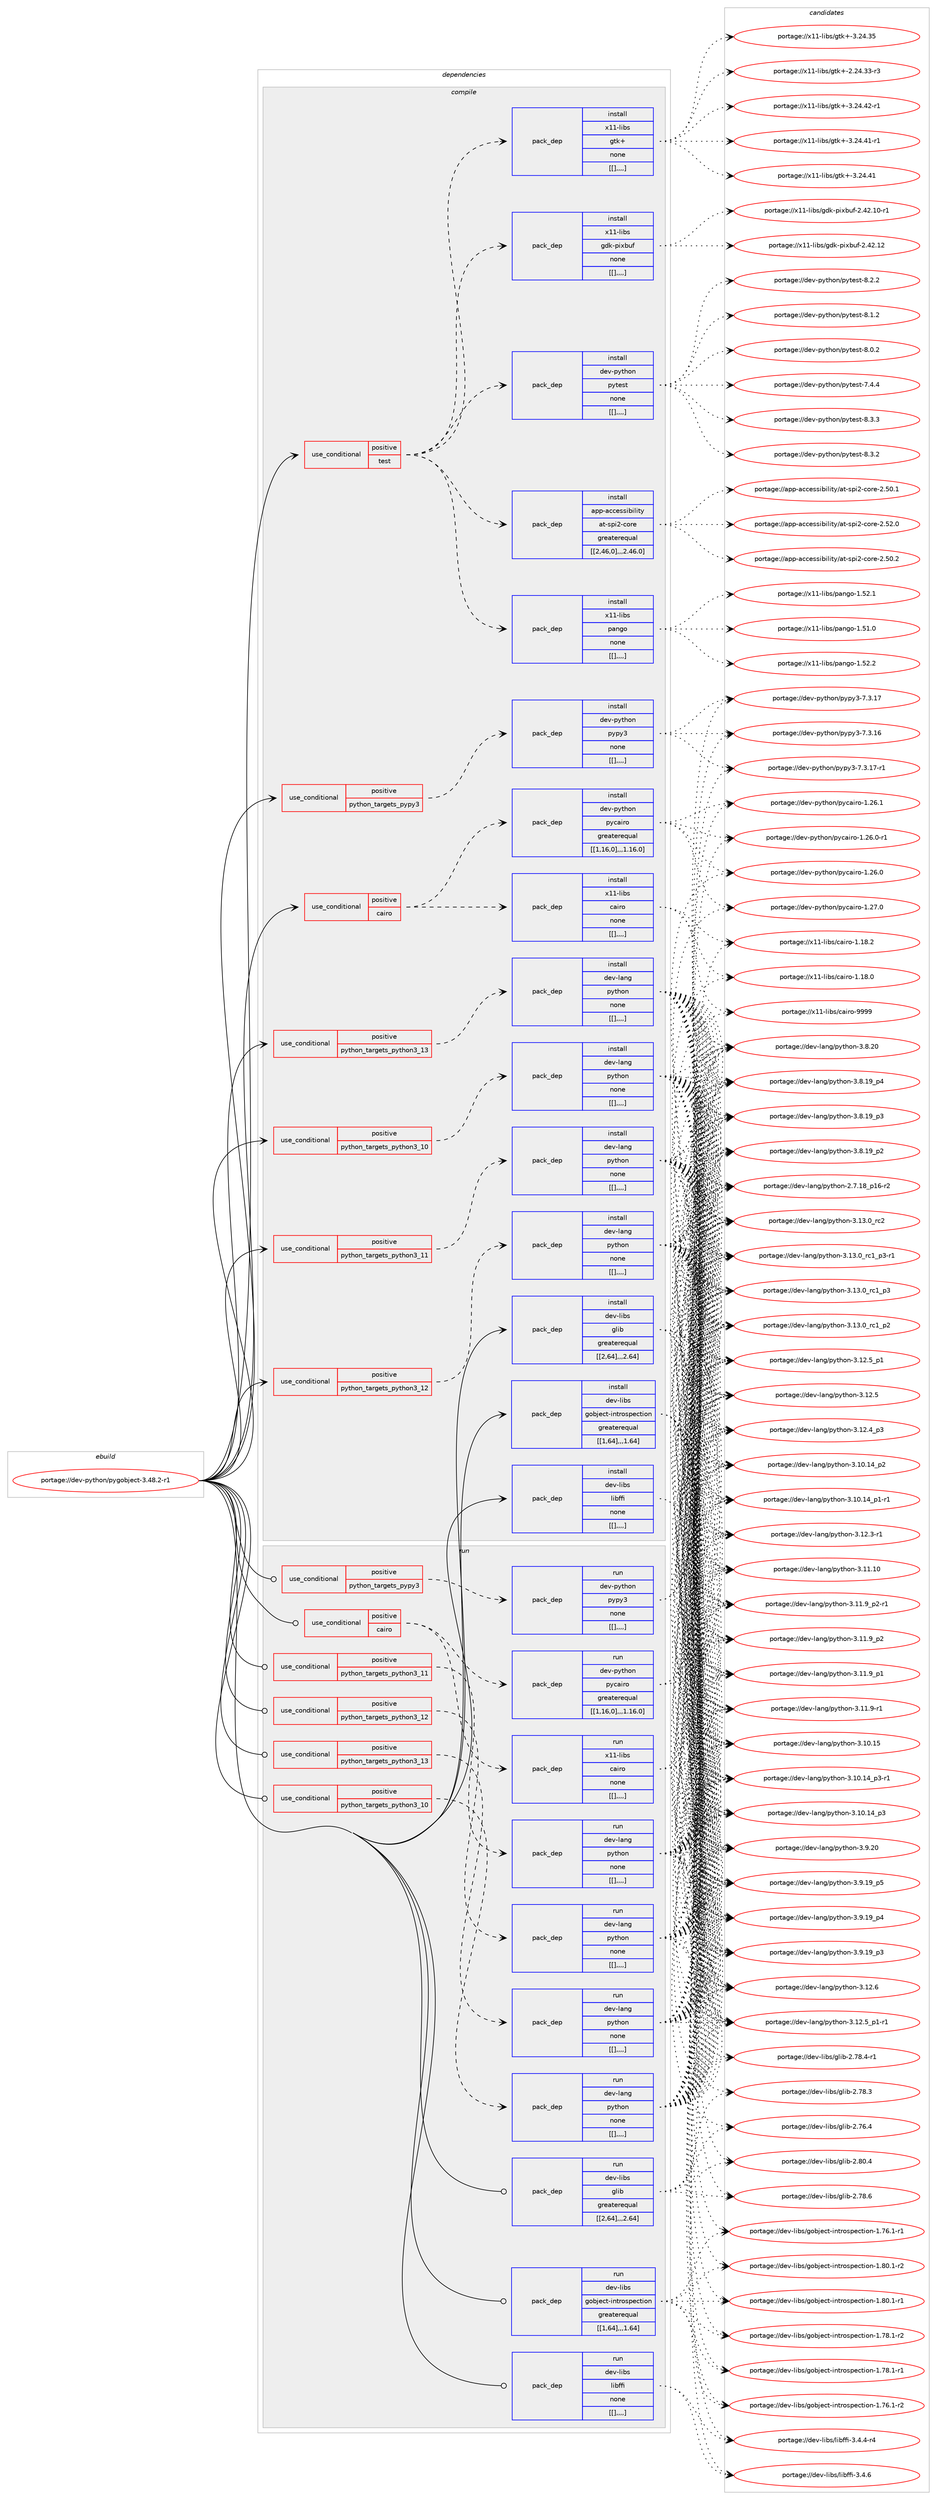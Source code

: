 digraph prolog {

# *************
# Graph options
# *************

newrank=true;
concentrate=true;
compound=true;
graph [rankdir=LR,fontname=Helvetica,fontsize=10,ranksep=1.5];#, ranksep=2.5, nodesep=0.2];
edge  [arrowhead=vee];
node  [fontname=Helvetica,fontsize=10];

# **********
# The ebuild
# **********

subgraph cluster_leftcol {
color=gray;
label=<<i>ebuild</i>>;
id [label="portage://dev-python/pygobject-3.48.2-r1", color=red, width=4, href="../dev-python/pygobject-3.48.2-r1.svg"];
}

# ****************
# The dependencies
# ****************

subgraph cluster_midcol {
color=gray;
label=<<i>dependencies</i>>;
subgraph cluster_compile {
fillcolor="#eeeeee";
style=filled;
label=<<i>compile</i>>;
subgraph cond37813 {
dependency158301 [label=<<TABLE BORDER="0" CELLBORDER="1" CELLSPACING="0" CELLPADDING="4"><TR><TD ROWSPAN="3" CELLPADDING="10">use_conditional</TD></TR><TR><TD>positive</TD></TR><TR><TD>cairo</TD></TR></TABLE>>, shape=none, color=red];
subgraph pack119260 {
dependency158302 [label=<<TABLE BORDER="0" CELLBORDER="1" CELLSPACING="0" CELLPADDING="4" WIDTH="220"><TR><TD ROWSPAN="6" CELLPADDING="30">pack_dep</TD></TR><TR><TD WIDTH="110">install</TD></TR><TR><TD>dev-python</TD></TR><TR><TD>pycairo</TD></TR><TR><TD>greaterequal</TD></TR><TR><TD>[[1,16,0],,,1.16.0]</TD></TR></TABLE>>, shape=none, color=blue];
}
dependency158301:e -> dependency158302:w [weight=20,style="dashed",arrowhead="vee"];
subgraph pack119261 {
dependency158303 [label=<<TABLE BORDER="0" CELLBORDER="1" CELLSPACING="0" CELLPADDING="4" WIDTH="220"><TR><TD ROWSPAN="6" CELLPADDING="30">pack_dep</TD></TR><TR><TD WIDTH="110">install</TD></TR><TR><TD>x11-libs</TD></TR><TR><TD>cairo</TD></TR><TR><TD>none</TD></TR><TR><TD>[[],,,,]</TD></TR></TABLE>>, shape=none, color=blue];
}
dependency158301:e -> dependency158303:w [weight=20,style="dashed",arrowhead="vee"];
}
id:e -> dependency158301:w [weight=20,style="solid",arrowhead="vee"];
subgraph cond37814 {
dependency158304 [label=<<TABLE BORDER="0" CELLBORDER="1" CELLSPACING="0" CELLPADDING="4"><TR><TD ROWSPAN="3" CELLPADDING="10">use_conditional</TD></TR><TR><TD>positive</TD></TR><TR><TD>python_targets_pypy3</TD></TR></TABLE>>, shape=none, color=red];
subgraph pack119262 {
dependency158305 [label=<<TABLE BORDER="0" CELLBORDER="1" CELLSPACING="0" CELLPADDING="4" WIDTH="220"><TR><TD ROWSPAN="6" CELLPADDING="30">pack_dep</TD></TR><TR><TD WIDTH="110">install</TD></TR><TR><TD>dev-python</TD></TR><TR><TD>pypy3</TD></TR><TR><TD>none</TD></TR><TR><TD>[[],,,,]</TD></TR></TABLE>>, shape=none, color=blue];
}
dependency158304:e -> dependency158305:w [weight=20,style="dashed",arrowhead="vee"];
}
id:e -> dependency158304:w [weight=20,style="solid",arrowhead="vee"];
subgraph cond37815 {
dependency158306 [label=<<TABLE BORDER="0" CELLBORDER="1" CELLSPACING="0" CELLPADDING="4"><TR><TD ROWSPAN="3" CELLPADDING="10">use_conditional</TD></TR><TR><TD>positive</TD></TR><TR><TD>python_targets_python3_10</TD></TR></TABLE>>, shape=none, color=red];
subgraph pack119263 {
dependency158307 [label=<<TABLE BORDER="0" CELLBORDER="1" CELLSPACING="0" CELLPADDING="4" WIDTH="220"><TR><TD ROWSPAN="6" CELLPADDING="30">pack_dep</TD></TR><TR><TD WIDTH="110">install</TD></TR><TR><TD>dev-lang</TD></TR><TR><TD>python</TD></TR><TR><TD>none</TD></TR><TR><TD>[[],,,,]</TD></TR></TABLE>>, shape=none, color=blue];
}
dependency158306:e -> dependency158307:w [weight=20,style="dashed",arrowhead="vee"];
}
id:e -> dependency158306:w [weight=20,style="solid",arrowhead="vee"];
subgraph cond37816 {
dependency158308 [label=<<TABLE BORDER="0" CELLBORDER="1" CELLSPACING="0" CELLPADDING="4"><TR><TD ROWSPAN="3" CELLPADDING="10">use_conditional</TD></TR><TR><TD>positive</TD></TR><TR><TD>python_targets_python3_11</TD></TR></TABLE>>, shape=none, color=red];
subgraph pack119264 {
dependency158309 [label=<<TABLE BORDER="0" CELLBORDER="1" CELLSPACING="0" CELLPADDING="4" WIDTH="220"><TR><TD ROWSPAN="6" CELLPADDING="30">pack_dep</TD></TR><TR><TD WIDTH="110">install</TD></TR><TR><TD>dev-lang</TD></TR><TR><TD>python</TD></TR><TR><TD>none</TD></TR><TR><TD>[[],,,,]</TD></TR></TABLE>>, shape=none, color=blue];
}
dependency158308:e -> dependency158309:w [weight=20,style="dashed",arrowhead="vee"];
}
id:e -> dependency158308:w [weight=20,style="solid",arrowhead="vee"];
subgraph cond37817 {
dependency158310 [label=<<TABLE BORDER="0" CELLBORDER="1" CELLSPACING="0" CELLPADDING="4"><TR><TD ROWSPAN="3" CELLPADDING="10">use_conditional</TD></TR><TR><TD>positive</TD></TR><TR><TD>python_targets_python3_12</TD></TR></TABLE>>, shape=none, color=red];
subgraph pack119265 {
dependency158311 [label=<<TABLE BORDER="0" CELLBORDER="1" CELLSPACING="0" CELLPADDING="4" WIDTH="220"><TR><TD ROWSPAN="6" CELLPADDING="30">pack_dep</TD></TR><TR><TD WIDTH="110">install</TD></TR><TR><TD>dev-lang</TD></TR><TR><TD>python</TD></TR><TR><TD>none</TD></TR><TR><TD>[[],,,,]</TD></TR></TABLE>>, shape=none, color=blue];
}
dependency158310:e -> dependency158311:w [weight=20,style="dashed",arrowhead="vee"];
}
id:e -> dependency158310:w [weight=20,style="solid",arrowhead="vee"];
subgraph cond37818 {
dependency158312 [label=<<TABLE BORDER="0" CELLBORDER="1" CELLSPACING="0" CELLPADDING="4"><TR><TD ROWSPAN="3" CELLPADDING="10">use_conditional</TD></TR><TR><TD>positive</TD></TR><TR><TD>python_targets_python3_13</TD></TR></TABLE>>, shape=none, color=red];
subgraph pack119266 {
dependency158313 [label=<<TABLE BORDER="0" CELLBORDER="1" CELLSPACING="0" CELLPADDING="4" WIDTH="220"><TR><TD ROWSPAN="6" CELLPADDING="30">pack_dep</TD></TR><TR><TD WIDTH="110">install</TD></TR><TR><TD>dev-lang</TD></TR><TR><TD>python</TD></TR><TR><TD>none</TD></TR><TR><TD>[[],,,,]</TD></TR></TABLE>>, shape=none, color=blue];
}
dependency158312:e -> dependency158313:w [weight=20,style="dashed",arrowhead="vee"];
}
id:e -> dependency158312:w [weight=20,style="solid",arrowhead="vee"];
subgraph cond37819 {
dependency158314 [label=<<TABLE BORDER="0" CELLBORDER="1" CELLSPACING="0" CELLPADDING="4"><TR><TD ROWSPAN="3" CELLPADDING="10">use_conditional</TD></TR><TR><TD>positive</TD></TR><TR><TD>test</TD></TR></TABLE>>, shape=none, color=red];
subgraph pack119267 {
dependency158315 [label=<<TABLE BORDER="0" CELLBORDER="1" CELLSPACING="0" CELLPADDING="4" WIDTH="220"><TR><TD ROWSPAN="6" CELLPADDING="30">pack_dep</TD></TR><TR><TD WIDTH="110">install</TD></TR><TR><TD>app-accessibility</TD></TR><TR><TD>at-spi2-core</TD></TR><TR><TD>greaterequal</TD></TR><TR><TD>[[2,46,0],,,2.46.0]</TD></TR></TABLE>>, shape=none, color=blue];
}
dependency158314:e -> dependency158315:w [weight=20,style="dashed",arrowhead="vee"];
subgraph pack119268 {
dependency158316 [label=<<TABLE BORDER="0" CELLBORDER="1" CELLSPACING="0" CELLPADDING="4" WIDTH="220"><TR><TD ROWSPAN="6" CELLPADDING="30">pack_dep</TD></TR><TR><TD WIDTH="110">install</TD></TR><TR><TD>dev-python</TD></TR><TR><TD>pytest</TD></TR><TR><TD>none</TD></TR><TR><TD>[[],,,,]</TD></TR></TABLE>>, shape=none, color=blue];
}
dependency158314:e -> dependency158316:w [weight=20,style="dashed",arrowhead="vee"];
subgraph pack119269 {
dependency158317 [label=<<TABLE BORDER="0" CELLBORDER="1" CELLSPACING="0" CELLPADDING="4" WIDTH="220"><TR><TD ROWSPAN="6" CELLPADDING="30">pack_dep</TD></TR><TR><TD WIDTH="110">install</TD></TR><TR><TD>x11-libs</TD></TR><TR><TD>gdk-pixbuf</TD></TR><TR><TD>none</TD></TR><TR><TD>[[],,,,]</TD></TR></TABLE>>, shape=none, color=blue];
}
dependency158314:e -> dependency158317:w [weight=20,style="dashed",arrowhead="vee"];
subgraph pack119270 {
dependency158318 [label=<<TABLE BORDER="0" CELLBORDER="1" CELLSPACING="0" CELLPADDING="4" WIDTH="220"><TR><TD ROWSPAN="6" CELLPADDING="30">pack_dep</TD></TR><TR><TD WIDTH="110">install</TD></TR><TR><TD>x11-libs</TD></TR><TR><TD>gtk+</TD></TR><TR><TD>none</TD></TR><TR><TD>[[],,,,]</TD></TR></TABLE>>, shape=none, color=blue];
}
dependency158314:e -> dependency158318:w [weight=20,style="dashed",arrowhead="vee"];
subgraph pack119271 {
dependency158319 [label=<<TABLE BORDER="0" CELLBORDER="1" CELLSPACING="0" CELLPADDING="4" WIDTH="220"><TR><TD ROWSPAN="6" CELLPADDING="30">pack_dep</TD></TR><TR><TD WIDTH="110">install</TD></TR><TR><TD>x11-libs</TD></TR><TR><TD>pango</TD></TR><TR><TD>none</TD></TR><TR><TD>[[],,,,]</TD></TR></TABLE>>, shape=none, color=blue];
}
dependency158314:e -> dependency158319:w [weight=20,style="dashed",arrowhead="vee"];
}
id:e -> dependency158314:w [weight=20,style="solid",arrowhead="vee"];
subgraph pack119272 {
dependency158320 [label=<<TABLE BORDER="0" CELLBORDER="1" CELLSPACING="0" CELLPADDING="4" WIDTH="220"><TR><TD ROWSPAN="6" CELLPADDING="30">pack_dep</TD></TR><TR><TD WIDTH="110">install</TD></TR><TR><TD>dev-libs</TD></TR><TR><TD>glib</TD></TR><TR><TD>greaterequal</TD></TR><TR><TD>[[2,64],,,2.64]</TD></TR></TABLE>>, shape=none, color=blue];
}
id:e -> dependency158320:w [weight=20,style="solid",arrowhead="vee"];
subgraph pack119273 {
dependency158321 [label=<<TABLE BORDER="0" CELLBORDER="1" CELLSPACING="0" CELLPADDING="4" WIDTH="220"><TR><TD ROWSPAN="6" CELLPADDING="30">pack_dep</TD></TR><TR><TD WIDTH="110">install</TD></TR><TR><TD>dev-libs</TD></TR><TR><TD>gobject-introspection</TD></TR><TR><TD>greaterequal</TD></TR><TR><TD>[[1,64],,,1.64]</TD></TR></TABLE>>, shape=none, color=blue];
}
id:e -> dependency158321:w [weight=20,style="solid",arrowhead="vee"];
subgraph pack119274 {
dependency158322 [label=<<TABLE BORDER="0" CELLBORDER="1" CELLSPACING="0" CELLPADDING="4" WIDTH="220"><TR><TD ROWSPAN="6" CELLPADDING="30">pack_dep</TD></TR><TR><TD WIDTH="110">install</TD></TR><TR><TD>dev-libs</TD></TR><TR><TD>libffi</TD></TR><TR><TD>none</TD></TR><TR><TD>[[],,,,]</TD></TR></TABLE>>, shape=none, color=blue];
}
id:e -> dependency158322:w [weight=20,style="solid",arrowhead="vee"];
}
subgraph cluster_compileandrun {
fillcolor="#eeeeee";
style=filled;
label=<<i>compile and run</i>>;
}
subgraph cluster_run {
fillcolor="#eeeeee";
style=filled;
label=<<i>run</i>>;
subgraph cond37820 {
dependency158323 [label=<<TABLE BORDER="0" CELLBORDER="1" CELLSPACING="0" CELLPADDING="4"><TR><TD ROWSPAN="3" CELLPADDING="10">use_conditional</TD></TR><TR><TD>positive</TD></TR><TR><TD>cairo</TD></TR></TABLE>>, shape=none, color=red];
subgraph pack119275 {
dependency158324 [label=<<TABLE BORDER="0" CELLBORDER="1" CELLSPACING="0" CELLPADDING="4" WIDTH="220"><TR><TD ROWSPAN="6" CELLPADDING="30">pack_dep</TD></TR><TR><TD WIDTH="110">run</TD></TR><TR><TD>dev-python</TD></TR><TR><TD>pycairo</TD></TR><TR><TD>greaterequal</TD></TR><TR><TD>[[1,16,0],,,1.16.0]</TD></TR></TABLE>>, shape=none, color=blue];
}
dependency158323:e -> dependency158324:w [weight=20,style="dashed",arrowhead="vee"];
subgraph pack119276 {
dependency158325 [label=<<TABLE BORDER="0" CELLBORDER="1" CELLSPACING="0" CELLPADDING="4" WIDTH="220"><TR><TD ROWSPAN="6" CELLPADDING="30">pack_dep</TD></TR><TR><TD WIDTH="110">run</TD></TR><TR><TD>x11-libs</TD></TR><TR><TD>cairo</TD></TR><TR><TD>none</TD></TR><TR><TD>[[],,,,]</TD></TR></TABLE>>, shape=none, color=blue];
}
dependency158323:e -> dependency158325:w [weight=20,style="dashed",arrowhead="vee"];
}
id:e -> dependency158323:w [weight=20,style="solid",arrowhead="odot"];
subgraph cond37821 {
dependency158326 [label=<<TABLE BORDER="0" CELLBORDER="1" CELLSPACING="0" CELLPADDING="4"><TR><TD ROWSPAN="3" CELLPADDING="10">use_conditional</TD></TR><TR><TD>positive</TD></TR><TR><TD>python_targets_pypy3</TD></TR></TABLE>>, shape=none, color=red];
subgraph pack119277 {
dependency158327 [label=<<TABLE BORDER="0" CELLBORDER="1" CELLSPACING="0" CELLPADDING="4" WIDTH="220"><TR><TD ROWSPAN="6" CELLPADDING="30">pack_dep</TD></TR><TR><TD WIDTH="110">run</TD></TR><TR><TD>dev-python</TD></TR><TR><TD>pypy3</TD></TR><TR><TD>none</TD></TR><TR><TD>[[],,,,]</TD></TR></TABLE>>, shape=none, color=blue];
}
dependency158326:e -> dependency158327:w [weight=20,style="dashed",arrowhead="vee"];
}
id:e -> dependency158326:w [weight=20,style="solid",arrowhead="odot"];
subgraph cond37822 {
dependency158328 [label=<<TABLE BORDER="0" CELLBORDER="1" CELLSPACING="0" CELLPADDING="4"><TR><TD ROWSPAN="3" CELLPADDING="10">use_conditional</TD></TR><TR><TD>positive</TD></TR><TR><TD>python_targets_python3_10</TD></TR></TABLE>>, shape=none, color=red];
subgraph pack119278 {
dependency158329 [label=<<TABLE BORDER="0" CELLBORDER="1" CELLSPACING="0" CELLPADDING="4" WIDTH="220"><TR><TD ROWSPAN="6" CELLPADDING="30">pack_dep</TD></TR><TR><TD WIDTH="110">run</TD></TR><TR><TD>dev-lang</TD></TR><TR><TD>python</TD></TR><TR><TD>none</TD></TR><TR><TD>[[],,,,]</TD></TR></TABLE>>, shape=none, color=blue];
}
dependency158328:e -> dependency158329:w [weight=20,style="dashed",arrowhead="vee"];
}
id:e -> dependency158328:w [weight=20,style="solid",arrowhead="odot"];
subgraph cond37823 {
dependency158330 [label=<<TABLE BORDER="0" CELLBORDER="1" CELLSPACING="0" CELLPADDING="4"><TR><TD ROWSPAN="3" CELLPADDING="10">use_conditional</TD></TR><TR><TD>positive</TD></TR><TR><TD>python_targets_python3_11</TD></TR></TABLE>>, shape=none, color=red];
subgraph pack119279 {
dependency158331 [label=<<TABLE BORDER="0" CELLBORDER="1" CELLSPACING="0" CELLPADDING="4" WIDTH="220"><TR><TD ROWSPAN="6" CELLPADDING="30">pack_dep</TD></TR><TR><TD WIDTH="110">run</TD></TR><TR><TD>dev-lang</TD></TR><TR><TD>python</TD></TR><TR><TD>none</TD></TR><TR><TD>[[],,,,]</TD></TR></TABLE>>, shape=none, color=blue];
}
dependency158330:e -> dependency158331:w [weight=20,style="dashed",arrowhead="vee"];
}
id:e -> dependency158330:w [weight=20,style="solid",arrowhead="odot"];
subgraph cond37824 {
dependency158332 [label=<<TABLE BORDER="0" CELLBORDER="1" CELLSPACING="0" CELLPADDING="4"><TR><TD ROWSPAN="3" CELLPADDING="10">use_conditional</TD></TR><TR><TD>positive</TD></TR><TR><TD>python_targets_python3_12</TD></TR></TABLE>>, shape=none, color=red];
subgraph pack119280 {
dependency158333 [label=<<TABLE BORDER="0" CELLBORDER="1" CELLSPACING="0" CELLPADDING="4" WIDTH="220"><TR><TD ROWSPAN="6" CELLPADDING="30">pack_dep</TD></TR><TR><TD WIDTH="110">run</TD></TR><TR><TD>dev-lang</TD></TR><TR><TD>python</TD></TR><TR><TD>none</TD></TR><TR><TD>[[],,,,]</TD></TR></TABLE>>, shape=none, color=blue];
}
dependency158332:e -> dependency158333:w [weight=20,style="dashed",arrowhead="vee"];
}
id:e -> dependency158332:w [weight=20,style="solid",arrowhead="odot"];
subgraph cond37825 {
dependency158334 [label=<<TABLE BORDER="0" CELLBORDER="1" CELLSPACING="0" CELLPADDING="4"><TR><TD ROWSPAN="3" CELLPADDING="10">use_conditional</TD></TR><TR><TD>positive</TD></TR><TR><TD>python_targets_python3_13</TD></TR></TABLE>>, shape=none, color=red];
subgraph pack119281 {
dependency158335 [label=<<TABLE BORDER="0" CELLBORDER="1" CELLSPACING="0" CELLPADDING="4" WIDTH="220"><TR><TD ROWSPAN="6" CELLPADDING="30">pack_dep</TD></TR><TR><TD WIDTH="110">run</TD></TR><TR><TD>dev-lang</TD></TR><TR><TD>python</TD></TR><TR><TD>none</TD></TR><TR><TD>[[],,,,]</TD></TR></TABLE>>, shape=none, color=blue];
}
dependency158334:e -> dependency158335:w [weight=20,style="dashed",arrowhead="vee"];
}
id:e -> dependency158334:w [weight=20,style="solid",arrowhead="odot"];
subgraph pack119282 {
dependency158336 [label=<<TABLE BORDER="0" CELLBORDER="1" CELLSPACING="0" CELLPADDING="4" WIDTH="220"><TR><TD ROWSPAN="6" CELLPADDING="30">pack_dep</TD></TR><TR><TD WIDTH="110">run</TD></TR><TR><TD>dev-libs</TD></TR><TR><TD>glib</TD></TR><TR><TD>greaterequal</TD></TR><TR><TD>[[2,64],,,2.64]</TD></TR></TABLE>>, shape=none, color=blue];
}
id:e -> dependency158336:w [weight=20,style="solid",arrowhead="odot"];
subgraph pack119283 {
dependency158337 [label=<<TABLE BORDER="0" CELLBORDER="1" CELLSPACING="0" CELLPADDING="4" WIDTH="220"><TR><TD ROWSPAN="6" CELLPADDING="30">pack_dep</TD></TR><TR><TD WIDTH="110">run</TD></TR><TR><TD>dev-libs</TD></TR><TR><TD>gobject-introspection</TD></TR><TR><TD>greaterequal</TD></TR><TR><TD>[[1,64],,,1.64]</TD></TR></TABLE>>, shape=none, color=blue];
}
id:e -> dependency158337:w [weight=20,style="solid",arrowhead="odot"];
subgraph pack119284 {
dependency158338 [label=<<TABLE BORDER="0" CELLBORDER="1" CELLSPACING="0" CELLPADDING="4" WIDTH="220"><TR><TD ROWSPAN="6" CELLPADDING="30">pack_dep</TD></TR><TR><TD WIDTH="110">run</TD></TR><TR><TD>dev-libs</TD></TR><TR><TD>libffi</TD></TR><TR><TD>none</TD></TR><TR><TD>[[],,,,]</TD></TR></TABLE>>, shape=none, color=blue];
}
id:e -> dependency158338:w [weight=20,style="solid",arrowhead="odot"];
}
}

# **************
# The candidates
# **************

subgraph cluster_choices {
rank=same;
color=gray;
label=<<i>candidates</i>>;

subgraph choice119260 {
color=black;
nodesep=1;
choice1001011184511212111610411111047112121999710511411145494650554648 [label="portage://dev-python/pycairo-1.27.0", color=red, width=4,href="../dev-python/pycairo-1.27.0.svg"];
choice1001011184511212111610411111047112121999710511411145494650544649 [label="portage://dev-python/pycairo-1.26.1", color=red, width=4,href="../dev-python/pycairo-1.26.1.svg"];
choice10010111845112121116104111110471121219997105114111454946505446484511449 [label="portage://dev-python/pycairo-1.26.0-r1", color=red, width=4,href="../dev-python/pycairo-1.26.0-r1.svg"];
choice1001011184511212111610411111047112121999710511411145494650544648 [label="portage://dev-python/pycairo-1.26.0", color=red, width=4,href="../dev-python/pycairo-1.26.0.svg"];
dependency158302:e -> choice1001011184511212111610411111047112121999710511411145494650554648:w [style=dotted,weight="100"];
dependency158302:e -> choice1001011184511212111610411111047112121999710511411145494650544649:w [style=dotted,weight="100"];
dependency158302:e -> choice10010111845112121116104111110471121219997105114111454946505446484511449:w [style=dotted,weight="100"];
dependency158302:e -> choice1001011184511212111610411111047112121999710511411145494650544648:w [style=dotted,weight="100"];
}
subgraph choice119261 {
color=black;
nodesep=1;
choice120494945108105981154799971051141114557575757 [label="portage://x11-libs/cairo-9999", color=red, width=4,href="../x11-libs/cairo-9999.svg"];
choice1204949451081059811547999710511411145494649564650 [label="portage://x11-libs/cairo-1.18.2", color=red, width=4,href="../x11-libs/cairo-1.18.2.svg"];
choice1204949451081059811547999710511411145494649564648 [label="portage://x11-libs/cairo-1.18.0", color=red, width=4,href="../x11-libs/cairo-1.18.0.svg"];
dependency158303:e -> choice120494945108105981154799971051141114557575757:w [style=dotted,weight="100"];
dependency158303:e -> choice1204949451081059811547999710511411145494649564650:w [style=dotted,weight="100"];
dependency158303:e -> choice1204949451081059811547999710511411145494649564648:w [style=dotted,weight="100"];
}
subgraph choice119262 {
color=black;
nodesep=1;
choice100101118451121211161041111104711212111212151455546514649554511449 [label="portage://dev-python/pypy3-7.3.17-r1", color=red, width=4,href="../dev-python/pypy3-7.3.17-r1.svg"];
choice10010111845112121116104111110471121211121215145554651464955 [label="portage://dev-python/pypy3-7.3.17", color=red, width=4,href="../dev-python/pypy3-7.3.17.svg"];
choice10010111845112121116104111110471121211121215145554651464954 [label="portage://dev-python/pypy3-7.3.16", color=red, width=4,href="../dev-python/pypy3-7.3.16.svg"];
dependency158305:e -> choice100101118451121211161041111104711212111212151455546514649554511449:w [style=dotted,weight="100"];
dependency158305:e -> choice10010111845112121116104111110471121211121215145554651464955:w [style=dotted,weight="100"];
dependency158305:e -> choice10010111845112121116104111110471121211121215145554651464954:w [style=dotted,weight="100"];
}
subgraph choice119263 {
color=black;
nodesep=1;
choice10010111845108971101034711212111610411111045514649514648951149950 [label="portage://dev-lang/python-3.13.0_rc2", color=red, width=4,href="../dev-lang/python-3.13.0_rc2.svg"];
choice1001011184510897110103471121211161041111104551464951464895114994995112514511449 [label="portage://dev-lang/python-3.13.0_rc1_p3-r1", color=red, width=4,href="../dev-lang/python-3.13.0_rc1_p3-r1.svg"];
choice100101118451089711010347112121116104111110455146495146489511499499511251 [label="portage://dev-lang/python-3.13.0_rc1_p3", color=red, width=4,href="../dev-lang/python-3.13.0_rc1_p3.svg"];
choice100101118451089711010347112121116104111110455146495146489511499499511250 [label="portage://dev-lang/python-3.13.0_rc1_p2", color=red, width=4,href="../dev-lang/python-3.13.0_rc1_p2.svg"];
choice10010111845108971101034711212111610411111045514649504654 [label="portage://dev-lang/python-3.12.6", color=red, width=4,href="../dev-lang/python-3.12.6.svg"];
choice1001011184510897110103471121211161041111104551464950465395112494511449 [label="portage://dev-lang/python-3.12.5_p1-r1", color=red, width=4,href="../dev-lang/python-3.12.5_p1-r1.svg"];
choice100101118451089711010347112121116104111110455146495046539511249 [label="portage://dev-lang/python-3.12.5_p1", color=red, width=4,href="../dev-lang/python-3.12.5_p1.svg"];
choice10010111845108971101034711212111610411111045514649504653 [label="portage://dev-lang/python-3.12.5", color=red, width=4,href="../dev-lang/python-3.12.5.svg"];
choice100101118451089711010347112121116104111110455146495046529511251 [label="portage://dev-lang/python-3.12.4_p3", color=red, width=4,href="../dev-lang/python-3.12.4_p3.svg"];
choice100101118451089711010347112121116104111110455146495046514511449 [label="portage://dev-lang/python-3.12.3-r1", color=red, width=4,href="../dev-lang/python-3.12.3-r1.svg"];
choice1001011184510897110103471121211161041111104551464949464948 [label="portage://dev-lang/python-3.11.10", color=red, width=4,href="../dev-lang/python-3.11.10.svg"];
choice1001011184510897110103471121211161041111104551464949465795112504511449 [label="portage://dev-lang/python-3.11.9_p2-r1", color=red, width=4,href="../dev-lang/python-3.11.9_p2-r1.svg"];
choice100101118451089711010347112121116104111110455146494946579511250 [label="portage://dev-lang/python-3.11.9_p2", color=red, width=4,href="../dev-lang/python-3.11.9_p2.svg"];
choice100101118451089711010347112121116104111110455146494946579511249 [label="portage://dev-lang/python-3.11.9_p1", color=red, width=4,href="../dev-lang/python-3.11.9_p1.svg"];
choice100101118451089711010347112121116104111110455146494946574511449 [label="portage://dev-lang/python-3.11.9-r1", color=red, width=4,href="../dev-lang/python-3.11.9-r1.svg"];
choice1001011184510897110103471121211161041111104551464948464953 [label="portage://dev-lang/python-3.10.15", color=red, width=4,href="../dev-lang/python-3.10.15.svg"];
choice100101118451089711010347112121116104111110455146494846495295112514511449 [label="portage://dev-lang/python-3.10.14_p3-r1", color=red, width=4,href="../dev-lang/python-3.10.14_p3-r1.svg"];
choice10010111845108971101034711212111610411111045514649484649529511251 [label="portage://dev-lang/python-3.10.14_p3", color=red, width=4,href="../dev-lang/python-3.10.14_p3.svg"];
choice10010111845108971101034711212111610411111045514649484649529511250 [label="portage://dev-lang/python-3.10.14_p2", color=red, width=4,href="../dev-lang/python-3.10.14_p2.svg"];
choice100101118451089711010347112121116104111110455146494846495295112494511449 [label="portage://dev-lang/python-3.10.14_p1-r1", color=red, width=4,href="../dev-lang/python-3.10.14_p1-r1.svg"];
choice10010111845108971101034711212111610411111045514657465048 [label="portage://dev-lang/python-3.9.20", color=red, width=4,href="../dev-lang/python-3.9.20.svg"];
choice100101118451089711010347112121116104111110455146574649579511253 [label="portage://dev-lang/python-3.9.19_p5", color=red, width=4,href="../dev-lang/python-3.9.19_p5.svg"];
choice100101118451089711010347112121116104111110455146574649579511252 [label="portage://dev-lang/python-3.9.19_p4", color=red, width=4,href="../dev-lang/python-3.9.19_p4.svg"];
choice100101118451089711010347112121116104111110455146574649579511251 [label="portage://dev-lang/python-3.9.19_p3", color=red, width=4,href="../dev-lang/python-3.9.19_p3.svg"];
choice10010111845108971101034711212111610411111045514656465048 [label="portage://dev-lang/python-3.8.20", color=red, width=4,href="../dev-lang/python-3.8.20.svg"];
choice100101118451089711010347112121116104111110455146564649579511252 [label="portage://dev-lang/python-3.8.19_p4", color=red, width=4,href="../dev-lang/python-3.8.19_p4.svg"];
choice100101118451089711010347112121116104111110455146564649579511251 [label="portage://dev-lang/python-3.8.19_p3", color=red, width=4,href="../dev-lang/python-3.8.19_p3.svg"];
choice100101118451089711010347112121116104111110455146564649579511250 [label="portage://dev-lang/python-3.8.19_p2", color=red, width=4,href="../dev-lang/python-3.8.19_p2.svg"];
choice100101118451089711010347112121116104111110455046554649569511249544511450 [label="portage://dev-lang/python-2.7.18_p16-r2", color=red, width=4,href="../dev-lang/python-2.7.18_p16-r2.svg"];
dependency158307:e -> choice10010111845108971101034711212111610411111045514649514648951149950:w [style=dotted,weight="100"];
dependency158307:e -> choice1001011184510897110103471121211161041111104551464951464895114994995112514511449:w [style=dotted,weight="100"];
dependency158307:e -> choice100101118451089711010347112121116104111110455146495146489511499499511251:w [style=dotted,weight="100"];
dependency158307:e -> choice100101118451089711010347112121116104111110455146495146489511499499511250:w [style=dotted,weight="100"];
dependency158307:e -> choice10010111845108971101034711212111610411111045514649504654:w [style=dotted,weight="100"];
dependency158307:e -> choice1001011184510897110103471121211161041111104551464950465395112494511449:w [style=dotted,weight="100"];
dependency158307:e -> choice100101118451089711010347112121116104111110455146495046539511249:w [style=dotted,weight="100"];
dependency158307:e -> choice10010111845108971101034711212111610411111045514649504653:w [style=dotted,weight="100"];
dependency158307:e -> choice100101118451089711010347112121116104111110455146495046529511251:w [style=dotted,weight="100"];
dependency158307:e -> choice100101118451089711010347112121116104111110455146495046514511449:w [style=dotted,weight="100"];
dependency158307:e -> choice1001011184510897110103471121211161041111104551464949464948:w [style=dotted,weight="100"];
dependency158307:e -> choice1001011184510897110103471121211161041111104551464949465795112504511449:w [style=dotted,weight="100"];
dependency158307:e -> choice100101118451089711010347112121116104111110455146494946579511250:w [style=dotted,weight="100"];
dependency158307:e -> choice100101118451089711010347112121116104111110455146494946579511249:w [style=dotted,weight="100"];
dependency158307:e -> choice100101118451089711010347112121116104111110455146494946574511449:w [style=dotted,weight="100"];
dependency158307:e -> choice1001011184510897110103471121211161041111104551464948464953:w [style=dotted,weight="100"];
dependency158307:e -> choice100101118451089711010347112121116104111110455146494846495295112514511449:w [style=dotted,weight="100"];
dependency158307:e -> choice10010111845108971101034711212111610411111045514649484649529511251:w [style=dotted,weight="100"];
dependency158307:e -> choice10010111845108971101034711212111610411111045514649484649529511250:w [style=dotted,weight="100"];
dependency158307:e -> choice100101118451089711010347112121116104111110455146494846495295112494511449:w [style=dotted,weight="100"];
dependency158307:e -> choice10010111845108971101034711212111610411111045514657465048:w [style=dotted,weight="100"];
dependency158307:e -> choice100101118451089711010347112121116104111110455146574649579511253:w [style=dotted,weight="100"];
dependency158307:e -> choice100101118451089711010347112121116104111110455146574649579511252:w [style=dotted,weight="100"];
dependency158307:e -> choice100101118451089711010347112121116104111110455146574649579511251:w [style=dotted,weight="100"];
dependency158307:e -> choice10010111845108971101034711212111610411111045514656465048:w [style=dotted,weight="100"];
dependency158307:e -> choice100101118451089711010347112121116104111110455146564649579511252:w [style=dotted,weight="100"];
dependency158307:e -> choice100101118451089711010347112121116104111110455146564649579511251:w [style=dotted,weight="100"];
dependency158307:e -> choice100101118451089711010347112121116104111110455146564649579511250:w [style=dotted,weight="100"];
dependency158307:e -> choice100101118451089711010347112121116104111110455046554649569511249544511450:w [style=dotted,weight="100"];
}
subgraph choice119264 {
color=black;
nodesep=1;
choice10010111845108971101034711212111610411111045514649514648951149950 [label="portage://dev-lang/python-3.13.0_rc2", color=red, width=4,href="../dev-lang/python-3.13.0_rc2.svg"];
choice1001011184510897110103471121211161041111104551464951464895114994995112514511449 [label="portage://dev-lang/python-3.13.0_rc1_p3-r1", color=red, width=4,href="../dev-lang/python-3.13.0_rc1_p3-r1.svg"];
choice100101118451089711010347112121116104111110455146495146489511499499511251 [label="portage://dev-lang/python-3.13.0_rc1_p3", color=red, width=4,href="../dev-lang/python-3.13.0_rc1_p3.svg"];
choice100101118451089711010347112121116104111110455146495146489511499499511250 [label="portage://dev-lang/python-3.13.0_rc1_p2", color=red, width=4,href="../dev-lang/python-3.13.0_rc1_p2.svg"];
choice10010111845108971101034711212111610411111045514649504654 [label="portage://dev-lang/python-3.12.6", color=red, width=4,href="../dev-lang/python-3.12.6.svg"];
choice1001011184510897110103471121211161041111104551464950465395112494511449 [label="portage://dev-lang/python-3.12.5_p1-r1", color=red, width=4,href="../dev-lang/python-3.12.5_p1-r1.svg"];
choice100101118451089711010347112121116104111110455146495046539511249 [label="portage://dev-lang/python-3.12.5_p1", color=red, width=4,href="../dev-lang/python-3.12.5_p1.svg"];
choice10010111845108971101034711212111610411111045514649504653 [label="portage://dev-lang/python-3.12.5", color=red, width=4,href="../dev-lang/python-3.12.5.svg"];
choice100101118451089711010347112121116104111110455146495046529511251 [label="portage://dev-lang/python-3.12.4_p3", color=red, width=4,href="../dev-lang/python-3.12.4_p3.svg"];
choice100101118451089711010347112121116104111110455146495046514511449 [label="portage://dev-lang/python-3.12.3-r1", color=red, width=4,href="../dev-lang/python-3.12.3-r1.svg"];
choice1001011184510897110103471121211161041111104551464949464948 [label="portage://dev-lang/python-3.11.10", color=red, width=4,href="../dev-lang/python-3.11.10.svg"];
choice1001011184510897110103471121211161041111104551464949465795112504511449 [label="portage://dev-lang/python-3.11.9_p2-r1", color=red, width=4,href="../dev-lang/python-3.11.9_p2-r1.svg"];
choice100101118451089711010347112121116104111110455146494946579511250 [label="portage://dev-lang/python-3.11.9_p2", color=red, width=4,href="../dev-lang/python-3.11.9_p2.svg"];
choice100101118451089711010347112121116104111110455146494946579511249 [label="portage://dev-lang/python-3.11.9_p1", color=red, width=4,href="../dev-lang/python-3.11.9_p1.svg"];
choice100101118451089711010347112121116104111110455146494946574511449 [label="portage://dev-lang/python-3.11.9-r1", color=red, width=4,href="../dev-lang/python-3.11.9-r1.svg"];
choice1001011184510897110103471121211161041111104551464948464953 [label="portage://dev-lang/python-3.10.15", color=red, width=4,href="../dev-lang/python-3.10.15.svg"];
choice100101118451089711010347112121116104111110455146494846495295112514511449 [label="portage://dev-lang/python-3.10.14_p3-r1", color=red, width=4,href="../dev-lang/python-3.10.14_p3-r1.svg"];
choice10010111845108971101034711212111610411111045514649484649529511251 [label="portage://dev-lang/python-3.10.14_p3", color=red, width=4,href="../dev-lang/python-3.10.14_p3.svg"];
choice10010111845108971101034711212111610411111045514649484649529511250 [label="portage://dev-lang/python-3.10.14_p2", color=red, width=4,href="../dev-lang/python-3.10.14_p2.svg"];
choice100101118451089711010347112121116104111110455146494846495295112494511449 [label="portage://dev-lang/python-3.10.14_p1-r1", color=red, width=4,href="../dev-lang/python-3.10.14_p1-r1.svg"];
choice10010111845108971101034711212111610411111045514657465048 [label="portage://dev-lang/python-3.9.20", color=red, width=4,href="../dev-lang/python-3.9.20.svg"];
choice100101118451089711010347112121116104111110455146574649579511253 [label="portage://dev-lang/python-3.9.19_p5", color=red, width=4,href="../dev-lang/python-3.9.19_p5.svg"];
choice100101118451089711010347112121116104111110455146574649579511252 [label="portage://dev-lang/python-3.9.19_p4", color=red, width=4,href="../dev-lang/python-3.9.19_p4.svg"];
choice100101118451089711010347112121116104111110455146574649579511251 [label="portage://dev-lang/python-3.9.19_p3", color=red, width=4,href="../dev-lang/python-3.9.19_p3.svg"];
choice10010111845108971101034711212111610411111045514656465048 [label="portage://dev-lang/python-3.8.20", color=red, width=4,href="../dev-lang/python-3.8.20.svg"];
choice100101118451089711010347112121116104111110455146564649579511252 [label="portage://dev-lang/python-3.8.19_p4", color=red, width=4,href="../dev-lang/python-3.8.19_p4.svg"];
choice100101118451089711010347112121116104111110455146564649579511251 [label="portage://dev-lang/python-3.8.19_p3", color=red, width=4,href="../dev-lang/python-3.8.19_p3.svg"];
choice100101118451089711010347112121116104111110455146564649579511250 [label="portage://dev-lang/python-3.8.19_p2", color=red, width=4,href="../dev-lang/python-3.8.19_p2.svg"];
choice100101118451089711010347112121116104111110455046554649569511249544511450 [label="portage://dev-lang/python-2.7.18_p16-r2", color=red, width=4,href="../dev-lang/python-2.7.18_p16-r2.svg"];
dependency158309:e -> choice10010111845108971101034711212111610411111045514649514648951149950:w [style=dotted,weight="100"];
dependency158309:e -> choice1001011184510897110103471121211161041111104551464951464895114994995112514511449:w [style=dotted,weight="100"];
dependency158309:e -> choice100101118451089711010347112121116104111110455146495146489511499499511251:w [style=dotted,weight="100"];
dependency158309:e -> choice100101118451089711010347112121116104111110455146495146489511499499511250:w [style=dotted,weight="100"];
dependency158309:e -> choice10010111845108971101034711212111610411111045514649504654:w [style=dotted,weight="100"];
dependency158309:e -> choice1001011184510897110103471121211161041111104551464950465395112494511449:w [style=dotted,weight="100"];
dependency158309:e -> choice100101118451089711010347112121116104111110455146495046539511249:w [style=dotted,weight="100"];
dependency158309:e -> choice10010111845108971101034711212111610411111045514649504653:w [style=dotted,weight="100"];
dependency158309:e -> choice100101118451089711010347112121116104111110455146495046529511251:w [style=dotted,weight="100"];
dependency158309:e -> choice100101118451089711010347112121116104111110455146495046514511449:w [style=dotted,weight="100"];
dependency158309:e -> choice1001011184510897110103471121211161041111104551464949464948:w [style=dotted,weight="100"];
dependency158309:e -> choice1001011184510897110103471121211161041111104551464949465795112504511449:w [style=dotted,weight="100"];
dependency158309:e -> choice100101118451089711010347112121116104111110455146494946579511250:w [style=dotted,weight="100"];
dependency158309:e -> choice100101118451089711010347112121116104111110455146494946579511249:w [style=dotted,weight="100"];
dependency158309:e -> choice100101118451089711010347112121116104111110455146494946574511449:w [style=dotted,weight="100"];
dependency158309:e -> choice1001011184510897110103471121211161041111104551464948464953:w [style=dotted,weight="100"];
dependency158309:e -> choice100101118451089711010347112121116104111110455146494846495295112514511449:w [style=dotted,weight="100"];
dependency158309:e -> choice10010111845108971101034711212111610411111045514649484649529511251:w [style=dotted,weight="100"];
dependency158309:e -> choice10010111845108971101034711212111610411111045514649484649529511250:w [style=dotted,weight="100"];
dependency158309:e -> choice100101118451089711010347112121116104111110455146494846495295112494511449:w [style=dotted,weight="100"];
dependency158309:e -> choice10010111845108971101034711212111610411111045514657465048:w [style=dotted,weight="100"];
dependency158309:e -> choice100101118451089711010347112121116104111110455146574649579511253:w [style=dotted,weight="100"];
dependency158309:e -> choice100101118451089711010347112121116104111110455146574649579511252:w [style=dotted,weight="100"];
dependency158309:e -> choice100101118451089711010347112121116104111110455146574649579511251:w [style=dotted,weight="100"];
dependency158309:e -> choice10010111845108971101034711212111610411111045514656465048:w [style=dotted,weight="100"];
dependency158309:e -> choice100101118451089711010347112121116104111110455146564649579511252:w [style=dotted,weight="100"];
dependency158309:e -> choice100101118451089711010347112121116104111110455146564649579511251:w [style=dotted,weight="100"];
dependency158309:e -> choice100101118451089711010347112121116104111110455146564649579511250:w [style=dotted,weight="100"];
dependency158309:e -> choice100101118451089711010347112121116104111110455046554649569511249544511450:w [style=dotted,weight="100"];
}
subgraph choice119265 {
color=black;
nodesep=1;
choice10010111845108971101034711212111610411111045514649514648951149950 [label="portage://dev-lang/python-3.13.0_rc2", color=red, width=4,href="../dev-lang/python-3.13.0_rc2.svg"];
choice1001011184510897110103471121211161041111104551464951464895114994995112514511449 [label="portage://dev-lang/python-3.13.0_rc1_p3-r1", color=red, width=4,href="../dev-lang/python-3.13.0_rc1_p3-r1.svg"];
choice100101118451089711010347112121116104111110455146495146489511499499511251 [label="portage://dev-lang/python-3.13.0_rc1_p3", color=red, width=4,href="../dev-lang/python-3.13.0_rc1_p3.svg"];
choice100101118451089711010347112121116104111110455146495146489511499499511250 [label="portage://dev-lang/python-3.13.0_rc1_p2", color=red, width=4,href="../dev-lang/python-3.13.0_rc1_p2.svg"];
choice10010111845108971101034711212111610411111045514649504654 [label="portage://dev-lang/python-3.12.6", color=red, width=4,href="../dev-lang/python-3.12.6.svg"];
choice1001011184510897110103471121211161041111104551464950465395112494511449 [label="portage://dev-lang/python-3.12.5_p1-r1", color=red, width=4,href="../dev-lang/python-3.12.5_p1-r1.svg"];
choice100101118451089711010347112121116104111110455146495046539511249 [label="portage://dev-lang/python-3.12.5_p1", color=red, width=4,href="../dev-lang/python-3.12.5_p1.svg"];
choice10010111845108971101034711212111610411111045514649504653 [label="portage://dev-lang/python-3.12.5", color=red, width=4,href="../dev-lang/python-3.12.5.svg"];
choice100101118451089711010347112121116104111110455146495046529511251 [label="portage://dev-lang/python-3.12.4_p3", color=red, width=4,href="../dev-lang/python-3.12.4_p3.svg"];
choice100101118451089711010347112121116104111110455146495046514511449 [label="portage://dev-lang/python-3.12.3-r1", color=red, width=4,href="../dev-lang/python-3.12.3-r1.svg"];
choice1001011184510897110103471121211161041111104551464949464948 [label="portage://dev-lang/python-3.11.10", color=red, width=4,href="../dev-lang/python-3.11.10.svg"];
choice1001011184510897110103471121211161041111104551464949465795112504511449 [label="portage://dev-lang/python-3.11.9_p2-r1", color=red, width=4,href="../dev-lang/python-3.11.9_p2-r1.svg"];
choice100101118451089711010347112121116104111110455146494946579511250 [label="portage://dev-lang/python-3.11.9_p2", color=red, width=4,href="../dev-lang/python-3.11.9_p2.svg"];
choice100101118451089711010347112121116104111110455146494946579511249 [label="portage://dev-lang/python-3.11.9_p1", color=red, width=4,href="../dev-lang/python-3.11.9_p1.svg"];
choice100101118451089711010347112121116104111110455146494946574511449 [label="portage://dev-lang/python-3.11.9-r1", color=red, width=4,href="../dev-lang/python-3.11.9-r1.svg"];
choice1001011184510897110103471121211161041111104551464948464953 [label="portage://dev-lang/python-3.10.15", color=red, width=4,href="../dev-lang/python-3.10.15.svg"];
choice100101118451089711010347112121116104111110455146494846495295112514511449 [label="portage://dev-lang/python-3.10.14_p3-r1", color=red, width=4,href="../dev-lang/python-3.10.14_p3-r1.svg"];
choice10010111845108971101034711212111610411111045514649484649529511251 [label="portage://dev-lang/python-3.10.14_p3", color=red, width=4,href="../dev-lang/python-3.10.14_p3.svg"];
choice10010111845108971101034711212111610411111045514649484649529511250 [label="portage://dev-lang/python-3.10.14_p2", color=red, width=4,href="../dev-lang/python-3.10.14_p2.svg"];
choice100101118451089711010347112121116104111110455146494846495295112494511449 [label="portage://dev-lang/python-3.10.14_p1-r1", color=red, width=4,href="../dev-lang/python-3.10.14_p1-r1.svg"];
choice10010111845108971101034711212111610411111045514657465048 [label="portage://dev-lang/python-3.9.20", color=red, width=4,href="../dev-lang/python-3.9.20.svg"];
choice100101118451089711010347112121116104111110455146574649579511253 [label="portage://dev-lang/python-3.9.19_p5", color=red, width=4,href="../dev-lang/python-3.9.19_p5.svg"];
choice100101118451089711010347112121116104111110455146574649579511252 [label="portage://dev-lang/python-3.9.19_p4", color=red, width=4,href="../dev-lang/python-3.9.19_p4.svg"];
choice100101118451089711010347112121116104111110455146574649579511251 [label="portage://dev-lang/python-3.9.19_p3", color=red, width=4,href="../dev-lang/python-3.9.19_p3.svg"];
choice10010111845108971101034711212111610411111045514656465048 [label="portage://dev-lang/python-3.8.20", color=red, width=4,href="../dev-lang/python-3.8.20.svg"];
choice100101118451089711010347112121116104111110455146564649579511252 [label="portage://dev-lang/python-3.8.19_p4", color=red, width=4,href="../dev-lang/python-3.8.19_p4.svg"];
choice100101118451089711010347112121116104111110455146564649579511251 [label="portage://dev-lang/python-3.8.19_p3", color=red, width=4,href="../dev-lang/python-3.8.19_p3.svg"];
choice100101118451089711010347112121116104111110455146564649579511250 [label="portage://dev-lang/python-3.8.19_p2", color=red, width=4,href="../dev-lang/python-3.8.19_p2.svg"];
choice100101118451089711010347112121116104111110455046554649569511249544511450 [label="portage://dev-lang/python-2.7.18_p16-r2", color=red, width=4,href="../dev-lang/python-2.7.18_p16-r2.svg"];
dependency158311:e -> choice10010111845108971101034711212111610411111045514649514648951149950:w [style=dotted,weight="100"];
dependency158311:e -> choice1001011184510897110103471121211161041111104551464951464895114994995112514511449:w [style=dotted,weight="100"];
dependency158311:e -> choice100101118451089711010347112121116104111110455146495146489511499499511251:w [style=dotted,weight="100"];
dependency158311:e -> choice100101118451089711010347112121116104111110455146495146489511499499511250:w [style=dotted,weight="100"];
dependency158311:e -> choice10010111845108971101034711212111610411111045514649504654:w [style=dotted,weight="100"];
dependency158311:e -> choice1001011184510897110103471121211161041111104551464950465395112494511449:w [style=dotted,weight="100"];
dependency158311:e -> choice100101118451089711010347112121116104111110455146495046539511249:w [style=dotted,weight="100"];
dependency158311:e -> choice10010111845108971101034711212111610411111045514649504653:w [style=dotted,weight="100"];
dependency158311:e -> choice100101118451089711010347112121116104111110455146495046529511251:w [style=dotted,weight="100"];
dependency158311:e -> choice100101118451089711010347112121116104111110455146495046514511449:w [style=dotted,weight="100"];
dependency158311:e -> choice1001011184510897110103471121211161041111104551464949464948:w [style=dotted,weight="100"];
dependency158311:e -> choice1001011184510897110103471121211161041111104551464949465795112504511449:w [style=dotted,weight="100"];
dependency158311:e -> choice100101118451089711010347112121116104111110455146494946579511250:w [style=dotted,weight="100"];
dependency158311:e -> choice100101118451089711010347112121116104111110455146494946579511249:w [style=dotted,weight="100"];
dependency158311:e -> choice100101118451089711010347112121116104111110455146494946574511449:w [style=dotted,weight="100"];
dependency158311:e -> choice1001011184510897110103471121211161041111104551464948464953:w [style=dotted,weight="100"];
dependency158311:e -> choice100101118451089711010347112121116104111110455146494846495295112514511449:w [style=dotted,weight="100"];
dependency158311:e -> choice10010111845108971101034711212111610411111045514649484649529511251:w [style=dotted,weight="100"];
dependency158311:e -> choice10010111845108971101034711212111610411111045514649484649529511250:w [style=dotted,weight="100"];
dependency158311:e -> choice100101118451089711010347112121116104111110455146494846495295112494511449:w [style=dotted,weight="100"];
dependency158311:e -> choice10010111845108971101034711212111610411111045514657465048:w [style=dotted,weight="100"];
dependency158311:e -> choice100101118451089711010347112121116104111110455146574649579511253:w [style=dotted,weight="100"];
dependency158311:e -> choice100101118451089711010347112121116104111110455146574649579511252:w [style=dotted,weight="100"];
dependency158311:e -> choice100101118451089711010347112121116104111110455146574649579511251:w [style=dotted,weight="100"];
dependency158311:e -> choice10010111845108971101034711212111610411111045514656465048:w [style=dotted,weight="100"];
dependency158311:e -> choice100101118451089711010347112121116104111110455146564649579511252:w [style=dotted,weight="100"];
dependency158311:e -> choice100101118451089711010347112121116104111110455146564649579511251:w [style=dotted,weight="100"];
dependency158311:e -> choice100101118451089711010347112121116104111110455146564649579511250:w [style=dotted,weight="100"];
dependency158311:e -> choice100101118451089711010347112121116104111110455046554649569511249544511450:w [style=dotted,weight="100"];
}
subgraph choice119266 {
color=black;
nodesep=1;
choice10010111845108971101034711212111610411111045514649514648951149950 [label="portage://dev-lang/python-3.13.0_rc2", color=red, width=4,href="../dev-lang/python-3.13.0_rc2.svg"];
choice1001011184510897110103471121211161041111104551464951464895114994995112514511449 [label="portage://dev-lang/python-3.13.0_rc1_p3-r1", color=red, width=4,href="../dev-lang/python-3.13.0_rc1_p3-r1.svg"];
choice100101118451089711010347112121116104111110455146495146489511499499511251 [label="portage://dev-lang/python-3.13.0_rc1_p3", color=red, width=4,href="../dev-lang/python-3.13.0_rc1_p3.svg"];
choice100101118451089711010347112121116104111110455146495146489511499499511250 [label="portage://dev-lang/python-3.13.0_rc1_p2", color=red, width=4,href="../dev-lang/python-3.13.0_rc1_p2.svg"];
choice10010111845108971101034711212111610411111045514649504654 [label="portage://dev-lang/python-3.12.6", color=red, width=4,href="../dev-lang/python-3.12.6.svg"];
choice1001011184510897110103471121211161041111104551464950465395112494511449 [label="portage://dev-lang/python-3.12.5_p1-r1", color=red, width=4,href="../dev-lang/python-3.12.5_p1-r1.svg"];
choice100101118451089711010347112121116104111110455146495046539511249 [label="portage://dev-lang/python-3.12.5_p1", color=red, width=4,href="../dev-lang/python-3.12.5_p1.svg"];
choice10010111845108971101034711212111610411111045514649504653 [label="portage://dev-lang/python-3.12.5", color=red, width=4,href="../dev-lang/python-3.12.5.svg"];
choice100101118451089711010347112121116104111110455146495046529511251 [label="portage://dev-lang/python-3.12.4_p3", color=red, width=4,href="../dev-lang/python-3.12.4_p3.svg"];
choice100101118451089711010347112121116104111110455146495046514511449 [label="portage://dev-lang/python-3.12.3-r1", color=red, width=4,href="../dev-lang/python-3.12.3-r1.svg"];
choice1001011184510897110103471121211161041111104551464949464948 [label="portage://dev-lang/python-3.11.10", color=red, width=4,href="../dev-lang/python-3.11.10.svg"];
choice1001011184510897110103471121211161041111104551464949465795112504511449 [label="portage://dev-lang/python-3.11.9_p2-r1", color=red, width=4,href="../dev-lang/python-3.11.9_p2-r1.svg"];
choice100101118451089711010347112121116104111110455146494946579511250 [label="portage://dev-lang/python-3.11.9_p2", color=red, width=4,href="../dev-lang/python-3.11.9_p2.svg"];
choice100101118451089711010347112121116104111110455146494946579511249 [label="portage://dev-lang/python-3.11.9_p1", color=red, width=4,href="../dev-lang/python-3.11.9_p1.svg"];
choice100101118451089711010347112121116104111110455146494946574511449 [label="portage://dev-lang/python-3.11.9-r1", color=red, width=4,href="../dev-lang/python-3.11.9-r1.svg"];
choice1001011184510897110103471121211161041111104551464948464953 [label="portage://dev-lang/python-3.10.15", color=red, width=4,href="../dev-lang/python-3.10.15.svg"];
choice100101118451089711010347112121116104111110455146494846495295112514511449 [label="portage://dev-lang/python-3.10.14_p3-r1", color=red, width=4,href="../dev-lang/python-3.10.14_p3-r1.svg"];
choice10010111845108971101034711212111610411111045514649484649529511251 [label="portage://dev-lang/python-3.10.14_p3", color=red, width=4,href="../dev-lang/python-3.10.14_p3.svg"];
choice10010111845108971101034711212111610411111045514649484649529511250 [label="portage://dev-lang/python-3.10.14_p2", color=red, width=4,href="../dev-lang/python-3.10.14_p2.svg"];
choice100101118451089711010347112121116104111110455146494846495295112494511449 [label="portage://dev-lang/python-3.10.14_p1-r1", color=red, width=4,href="../dev-lang/python-3.10.14_p1-r1.svg"];
choice10010111845108971101034711212111610411111045514657465048 [label="portage://dev-lang/python-3.9.20", color=red, width=4,href="../dev-lang/python-3.9.20.svg"];
choice100101118451089711010347112121116104111110455146574649579511253 [label="portage://dev-lang/python-3.9.19_p5", color=red, width=4,href="../dev-lang/python-3.9.19_p5.svg"];
choice100101118451089711010347112121116104111110455146574649579511252 [label="portage://dev-lang/python-3.9.19_p4", color=red, width=4,href="../dev-lang/python-3.9.19_p4.svg"];
choice100101118451089711010347112121116104111110455146574649579511251 [label="portage://dev-lang/python-3.9.19_p3", color=red, width=4,href="../dev-lang/python-3.9.19_p3.svg"];
choice10010111845108971101034711212111610411111045514656465048 [label="portage://dev-lang/python-3.8.20", color=red, width=4,href="../dev-lang/python-3.8.20.svg"];
choice100101118451089711010347112121116104111110455146564649579511252 [label="portage://dev-lang/python-3.8.19_p4", color=red, width=4,href="../dev-lang/python-3.8.19_p4.svg"];
choice100101118451089711010347112121116104111110455146564649579511251 [label="portage://dev-lang/python-3.8.19_p3", color=red, width=4,href="../dev-lang/python-3.8.19_p3.svg"];
choice100101118451089711010347112121116104111110455146564649579511250 [label="portage://dev-lang/python-3.8.19_p2", color=red, width=4,href="../dev-lang/python-3.8.19_p2.svg"];
choice100101118451089711010347112121116104111110455046554649569511249544511450 [label="portage://dev-lang/python-2.7.18_p16-r2", color=red, width=4,href="../dev-lang/python-2.7.18_p16-r2.svg"];
dependency158313:e -> choice10010111845108971101034711212111610411111045514649514648951149950:w [style=dotted,weight="100"];
dependency158313:e -> choice1001011184510897110103471121211161041111104551464951464895114994995112514511449:w [style=dotted,weight="100"];
dependency158313:e -> choice100101118451089711010347112121116104111110455146495146489511499499511251:w [style=dotted,weight="100"];
dependency158313:e -> choice100101118451089711010347112121116104111110455146495146489511499499511250:w [style=dotted,weight="100"];
dependency158313:e -> choice10010111845108971101034711212111610411111045514649504654:w [style=dotted,weight="100"];
dependency158313:e -> choice1001011184510897110103471121211161041111104551464950465395112494511449:w [style=dotted,weight="100"];
dependency158313:e -> choice100101118451089711010347112121116104111110455146495046539511249:w [style=dotted,weight="100"];
dependency158313:e -> choice10010111845108971101034711212111610411111045514649504653:w [style=dotted,weight="100"];
dependency158313:e -> choice100101118451089711010347112121116104111110455146495046529511251:w [style=dotted,weight="100"];
dependency158313:e -> choice100101118451089711010347112121116104111110455146495046514511449:w [style=dotted,weight="100"];
dependency158313:e -> choice1001011184510897110103471121211161041111104551464949464948:w [style=dotted,weight="100"];
dependency158313:e -> choice1001011184510897110103471121211161041111104551464949465795112504511449:w [style=dotted,weight="100"];
dependency158313:e -> choice100101118451089711010347112121116104111110455146494946579511250:w [style=dotted,weight="100"];
dependency158313:e -> choice100101118451089711010347112121116104111110455146494946579511249:w [style=dotted,weight="100"];
dependency158313:e -> choice100101118451089711010347112121116104111110455146494946574511449:w [style=dotted,weight="100"];
dependency158313:e -> choice1001011184510897110103471121211161041111104551464948464953:w [style=dotted,weight="100"];
dependency158313:e -> choice100101118451089711010347112121116104111110455146494846495295112514511449:w [style=dotted,weight="100"];
dependency158313:e -> choice10010111845108971101034711212111610411111045514649484649529511251:w [style=dotted,weight="100"];
dependency158313:e -> choice10010111845108971101034711212111610411111045514649484649529511250:w [style=dotted,weight="100"];
dependency158313:e -> choice100101118451089711010347112121116104111110455146494846495295112494511449:w [style=dotted,weight="100"];
dependency158313:e -> choice10010111845108971101034711212111610411111045514657465048:w [style=dotted,weight="100"];
dependency158313:e -> choice100101118451089711010347112121116104111110455146574649579511253:w [style=dotted,weight="100"];
dependency158313:e -> choice100101118451089711010347112121116104111110455146574649579511252:w [style=dotted,weight="100"];
dependency158313:e -> choice100101118451089711010347112121116104111110455146574649579511251:w [style=dotted,weight="100"];
dependency158313:e -> choice10010111845108971101034711212111610411111045514656465048:w [style=dotted,weight="100"];
dependency158313:e -> choice100101118451089711010347112121116104111110455146564649579511252:w [style=dotted,weight="100"];
dependency158313:e -> choice100101118451089711010347112121116104111110455146564649579511251:w [style=dotted,weight="100"];
dependency158313:e -> choice100101118451089711010347112121116104111110455146564649579511250:w [style=dotted,weight="100"];
dependency158313:e -> choice100101118451089711010347112121116104111110455046554649569511249544511450:w [style=dotted,weight="100"];
}
subgraph choice119267 {
color=black;
nodesep=1;
choice97112112459799991011151151059810510810511612147971164511511210550459911111410145504653504648 [label="portage://app-accessibility/at-spi2-core-2.52.0", color=red, width=4,href="../app-accessibility/at-spi2-core-2.52.0.svg"];
choice97112112459799991011151151059810510810511612147971164511511210550459911111410145504653484650 [label="portage://app-accessibility/at-spi2-core-2.50.2", color=red, width=4,href="../app-accessibility/at-spi2-core-2.50.2.svg"];
choice97112112459799991011151151059810510810511612147971164511511210550459911111410145504653484649 [label="portage://app-accessibility/at-spi2-core-2.50.1", color=red, width=4,href="../app-accessibility/at-spi2-core-2.50.1.svg"];
dependency158315:e -> choice97112112459799991011151151059810510810511612147971164511511210550459911111410145504653504648:w [style=dotted,weight="100"];
dependency158315:e -> choice97112112459799991011151151059810510810511612147971164511511210550459911111410145504653484650:w [style=dotted,weight="100"];
dependency158315:e -> choice97112112459799991011151151059810510810511612147971164511511210550459911111410145504653484649:w [style=dotted,weight="100"];
}
subgraph choice119268 {
color=black;
nodesep=1;
choice1001011184511212111610411111047112121116101115116455646514651 [label="portage://dev-python/pytest-8.3.3", color=red, width=4,href="../dev-python/pytest-8.3.3.svg"];
choice1001011184511212111610411111047112121116101115116455646514650 [label="portage://dev-python/pytest-8.3.2", color=red, width=4,href="../dev-python/pytest-8.3.2.svg"];
choice1001011184511212111610411111047112121116101115116455646504650 [label="portage://dev-python/pytest-8.2.2", color=red, width=4,href="../dev-python/pytest-8.2.2.svg"];
choice1001011184511212111610411111047112121116101115116455646494650 [label="portage://dev-python/pytest-8.1.2", color=red, width=4,href="../dev-python/pytest-8.1.2.svg"];
choice1001011184511212111610411111047112121116101115116455646484650 [label="portage://dev-python/pytest-8.0.2", color=red, width=4,href="../dev-python/pytest-8.0.2.svg"];
choice1001011184511212111610411111047112121116101115116455546524652 [label="portage://dev-python/pytest-7.4.4", color=red, width=4,href="../dev-python/pytest-7.4.4.svg"];
dependency158316:e -> choice1001011184511212111610411111047112121116101115116455646514651:w [style=dotted,weight="100"];
dependency158316:e -> choice1001011184511212111610411111047112121116101115116455646514650:w [style=dotted,weight="100"];
dependency158316:e -> choice1001011184511212111610411111047112121116101115116455646504650:w [style=dotted,weight="100"];
dependency158316:e -> choice1001011184511212111610411111047112121116101115116455646494650:w [style=dotted,weight="100"];
dependency158316:e -> choice1001011184511212111610411111047112121116101115116455646484650:w [style=dotted,weight="100"];
dependency158316:e -> choice1001011184511212111610411111047112121116101115116455546524652:w [style=dotted,weight="100"];
}
subgraph choice119269 {
color=black;
nodesep=1;
choice120494945108105981154710310010745112105120981171024550465250464950 [label="portage://x11-libs/gdk-pixbuf-2.42.12", color=red, width=4,href="../x11-libs/gdk-pixbuf-2.42.12.svg"];
choice1204949451081059811547103100107451121051209811710245504652504649484511449 [label="portage://x11-libs/gdk-pixbuf-2.42.10-r1", color=red, width=4,href="../x11-libs/gdk-pixbuf-2.42.10-r1.svg"];
dependency158317:e -> choice120494945108105981154710310010745112105120981171024550465250464950:w [style=dotted,weight="100"];
dependency158317:e -> choice1204949451081059811547103100107451121051209811710245504652504649484511449:w [style=dotted,weight="100"];
}
subgraph choice119270 {
color=black;
nodesep=1;
choice12049494510810598115471031161074345514650524652504511449 [label="portage://x11-libs/gtk+-3.24.42-r1", color=red, width=4,href="../x11-libs/gtk+-3.24.42-r1.svg"];
choice12049494510810598115471031161074345514650524652494511449 [label="portage://x11-libs/gtk+-3.24.41-r1", color=red, width=4,href="../x11-libs/gtk+-3.24.41-r1.svg"];
choice1204949451081059811547103116107434551465052465249 [label="portage://x11-libs/gtk+-3.24.41", color=red, width=4,href="../x11-libs/gtk+-3.24.41.svg"];
choice1204949451081059811547103116107434551465052465153 [label="portage://x11-libs/gtk+-3.24.35", color=red, width=4,href="../x11-libs/gtk+-3.24.35.svg"];
choice12049494510810598115471031161074345504650524651514511451 [label="portage://x11-libs/gtk+-2.24.33-r3", color=red, width=4,href="../x11-libs/gtk+-2.24.33-r3.svg"];
dependency158318:e -> choice12049494510810598115471031161074345514650524652504511449:w [style=dotted,weight="100"];
dependency158318:e -> choice12049494510810598115471031161074345514650524652494511449:w [style=dotted,weight="100"];
dependency158318:e -> choice1204949451081059811547103116107434551465052465249:w [style=dotted,weight="100"];
dependency158318:e -> choice1204949451081059811547103116107434551465052465153:w [style=dotted,weight="100"];
dependency158318:e -> choice12049494510810598115471031161074345504650524651514511451:w [style=dotted,weight="100"];
}
subgraph choice119271 {
color=black;
nodesep=1;
choice12049494510810598115471129711010311145494653504650 [label="portage://x11-libs/pango-1.52.2", color=red, width=4,href="../x11-libs/pango-1.52.2.svg"];
choice12049494510810598115471129711010311145494653504649 [label="portage://x11-libs/pango-1.52.1", color=red, width=4,href="../x11-libs/pango-1.52.1.svg"];
choice12049494510810598115471129711010311145494653494648 [label="portage://x11-libs/pango-1.51.0", color=red, width=4,href="../x11-libs/pango-1.51.0.svg"];
dependency158319:e -> choice12049494510810598115471129711010311145494653504650:w [style=dotted,weight="100"];
dependency158319:e -> choice12049494510810598115471129711010311145494653504649:w [style=dotted,weight="100"];
dependency158319:e -> choice12049494510810598115471129711010311145494653494648:w [style=dotted,weight="100"];
}
subgraph choice119272 {
color=black;
nodesep=1;
choice1001011184510810598115471031081059845504656484652 [label="portage://dev-libs/glib-2.80.4", color=red, width=4,href="../dev-libs/glib-2.80.4.svg"];
choice1001011184510810598115471031081059845504655564654 [label="portage://dev-libs/glib-2.78.6", color=red, width=4,href="../dev-libs/glib-2.78.6.svg"];
choice10010111845108105981154710310810598455046555646524511449 [label="portage://dev-libs/glib-2.78.4-r1", color=red, width=4,href="../dev-libs/glib-2.78.4-r1.svg"];
choice1001011184510810598115471031081059845504655564651 [label="portage://dev-libs/glib-2.78.3", color=red, width=4,href="../dev-libs/glib-2.78.3.svg"];
choice1001011184510810598115471031081059845504655544652 [label="portage://dev-libs/glib-2.76.4", color=red, width=4,href="../dev-libs/glib-2.76.4.svg"];
dependency158320:e -> choice1001011184510810598115471031081059845504656484652:w [style=dotted,weight="100"];
dependency158320:e -> choice1001011184510810598115471031081059845504655564654:w [style=dotted,weight="100"];
dependency158320:e -> choice10010111845108105981154710310810598455046555646524511449:w [style=dotted,weight="100"];
dependency158320:e -> choice1001011184510810598115471031081059845504655564651:w [style=dotted,weight="100"];
dependency158320:e -> choice1001011184510810598115471031081059845504655544652:w [style=dotted,weight="100"];
}
subgraph choice119273 {
color=black;
nodesep=1;
choice10010111845108105981154710311198106101991164510511011611411111511210199116105111110454946564846494511450 [label="portage://dev-libs/gobject-introspection-1.80.1-r2", color=red, width=4,href="../dev-libs/gobject-introspection-1.80.1-r2.svg"];
choice10010111845108105981154710311198106101991164510511011611411111511210199116105111110454946564846494511449 [label="portage://dev-libs/gobject-introspection-1.80.1-r1", color=red, width=4,href="../dev-libs/gobject-introspection-1.80.1-r1.svg"];
choice10010111845108105981154710311198106101991164510511011611411111511210199116105111110454946555646494511450 [label="portage://dev-libs/gobject-introspection-1.78.1-r2", color=red, width=4,href="../dev-libs/gobject-introspection-1.78.1-r2.svg"];
choice10010111845108105981154710311198106101991164510511011611411111511210199116105111110454946555646494511449 [label="portage://dev-libs/gobject-introspection-1.78.1-r1", color=red, width=4,href="../dev-libs/gobject-introspection-1.78.1-r1.svg"];
choice10010111845108105981154710311198106101991164510511011611411111511210199116105111110454946555446494511450 [label="portage://dev-libs/gobject-introspection-1.76.1-r2", color=red, width=4,href="../dev-libs/gobject-introspection-1.76.1-r2.svg"];
choice10010111845108105981154710311198106101991164510511011611411111511210199116105111110454946555446494511449 [label="portage://dev-libs/gobject-introspection-1.76.1-r1", color=red, width=4,href="../dev-libs/gobject-introspection-1.76.1-r1.svg"];
dependency158321:e -> choice10010111845108105981154710311198106101991164510511011611411111511210199116105111110454946564846494511450:w [style=dotted,weight="100"];
dependency158321:e -> choice10010111845108105981154710311198106101991164510511011611411111511210199116105111110454946564846494511449:w [style=dotted,weight="100"];
dependency158321:e -> choice10010111845108105981154710311198106101991164510511011611411111511210199116105111110454946555646494511450:w [style=dotted,weight="100"];
dependency158321:e -> choice10010111845108105981154710311198106101991164510511011611411111511210199116105111110454946555646494511449:w [style=dotted,weight="100"];
dependency158321:e -> choice10010111845108105981154710311198106101991164510511011611411111511210199116105111110454946555446494511450:w [style=dotted,weight="100"];
dependency158321:e -> choice10010111845108105981154710311198106101991164510511011611411111511210199116105111110454946555446494511449:w [style=dotted,weight="100"];
}
subgraph choice119274 {
color=black;
nodesep=1;
choice10010111845108105981154710810598102102105455146524654 [label="portage://dev-libs/libffi-3.4.6", color=red, width=4,href="../dev-libs/libffi-3.4.6.svg"];
choice100101118451081059811547108105981021021054551465246524511452 [label="portage://dev-libs/libffi-3.4.4-r4", color=red, width=4,href="../dev-libs/libffi-3.4.4-r4.svg"];
dependency158322:e -> choice10010111845108105981154710810598102102105455146524654:w [style=dotted,weight="100"];
dependency158322:e -> choice100101118451081059811547108105981021021054551465246524511452:w [style=dotted,weight="100"];
}
subgraph choice119275 {
color=black;
nodesep=1;
choice1001011184511212111610411111047112121999710511411145494650554648 [label="portage://dev-python/pycairo-1.27.0", color=red, width=4,href="../dev-python/pycairo-1.27.0.svg"];
choice1001011184511212111610411111047112121999710511411145494650544649 [label="portage://dev-python/pycairo-1.26.1", color=red, width=4,href="../dev-python/pycairo-1.26.1.svg"];
choice10010111845112121116104111110471121219997105114111454946505446484511449 [label="portage://dev-python/pycairo-1.26.0-r1", color=red, width=4,href="../dev-python/pycairo-1.26.0-r1.svg"];
choice1001011184511212111610411111047112121999710511411145494650544648 [label="portage://dev-python/pycairo-1.26.0", color=red, width=4,href="../dev-python/pycairo-1.26.0.svg"];
dependency158324:e -> choice1001011184511212111610411111047112121999710511411145494650554648:w [style=dotted,weight="100"];
dependency158324:e -> choice1001011184511212111610411111047112121999710511411145494650544649:w [style=dotted,weight="100"];
dependency158324:e -> choice10010111845112121116104111110471121219997105114111454946505446484511449:w [style=dotted,weight="100"];
dependency158324:e -> choice1001011184511212111610411111047112121999710511411145494650544648:w [style=dotted,weight="100"];
}
subgraph choice119276 {
color=black;
nodesep=1;
choice120494945108105981154799971051141114557575757 [label="portage://x11-libs/cairo-9999", color=red, width=4,href="../x11-libs/cairo-9999.svg"];
choice1204949451081059811547999710511411145494649564650 [label="portage://x11-libs/cairo-1.18.2", color=red, width=4,href="../x11-libs/cairo-1.18.2.svg"];
choice1204949451081059811547999710511411145494649564648 [label="portage://x11-libs/cairo-1.18.0", color=red, width=4,href="../x11-libs/cairo-1.18.0.svg"];
dependency158325:e -> choice120494945108105981154799971051141114557575757:w [style=dotted,weight="100"];
dependency158325:e -> choice1204949451081059811547999710511411145494649564650:w [style=dotted,weight="100"];
dependency158325:e -> choice1204949451081059811547999710511411145494649564648:w [style=dotted,weight="100"];
}
subgraph choice119277 {
color=black;
nodesep=1;
choice100101118451121211161041111104711212111212151455546514649554511449 [label="portage://dev-python/pypy3-7.3.17-r1", color=red, width=4,href="../dev-python/pypy3-7.3.17-r1.svg"];
choice10010111845112121116104111110471121211121215145554651464955 [label="portage://dev-python/pypy3-7.3.17", color=red, width=4,href="../dev-python/pypy3-7.3.17.svg"];
choice10010111845112121116104111110471121211121215145554651464954 [label="portage://dev-python/pypy3-7.3.16", color=red, width=4,href="../dev-python/pypy3-7.3.16.svg"];
dependency158327:e -> choice100101118451121211161041111104711212111212151455546514649554511449:w [style=dotted,weight="100"];
dependency158327:e -> choice10010111845112121116104111110471121211121215145554651464955:w [style=dotted,weight="100"];
dependency158327:e -> choice10010111845112121116104111110471121211121215145554651464954:w [style=dotted,weight="100"];
}
subgraph choice119278 {
color=black;
nodesep=1;
choice10010111845108971101034711212111610411111045514649514648951149950 [label="portage://dev-lang/python-3.13.0_rc2", color=red, width=4,href="../dev-lang/python-3.13.0_rc2.svg"];
choice1001011184510897110103471121211161041111104551464951464895114994995112514511449 [label="portage://dev-lang/python-3.13.0_rc1_p3-r1", color=red, width=4,href="../dev-lang/python-3.13.0_rc1_p3-r1.svg"];
choice100101118451089711010347112121116104111110455146495146489511499499511251 [label="portage://dev-lang/python-3.13.0_rc1_p3", color=red, width=4,href="../dev-lang/python-3.13.0_rc1_p3.svg"];
choice100101118451089711010347112121116104111110455146495146489511499499511250 [label="portage://dev-lang/python-3.13.0_rc1_p2", color=red, width=4,href="../dev-lang/python-3.13.0_rc1_p2.svg"];
choice10010111845108971101034711212111610411111045514649504654 [label="portage://dev-lang/python-3.12.6", color=red, width=4,href="../dev-lang/python-3.12.6.svg"];
choice1001011184510897110103471121211161041111104551464950465395112494511449 [label="portage://dev-lang/python-3.12.5_p1-r1", color=red, width=4,href="../dev-lang/python-3.12.5_p1-r1.svg"];
choice100101118451089711010347112121116104111110455146495046539511249 [label="portage://dev-lang/python-3.12.5_p1", color=red, width=4,href="../dev-lang/python-3.12.5_p1.svg"];
choice10010111845108971101034711212111610411111045514649504653 [label="portage://dev-lang/python-3.12.5", color=red, width=4,href="../dev-lang/python-3.12.5.svg"];
choice100101118451089711010347112121116104111110455146495046529511251 [label="portage://dev-lang/python-3.12.4_p3", color=red, width=4,href="../dev-lang/python-3.12.4_p3.svg"];
choice100101118451089711010347112121116104111110455146495046514511449 [label="portage://dev-lang/python-3.12.3-r1", color=red, width=4,href="../dev-lang/python-3.12.3-r1.svg"];
choice1001011184510897110103471121211161041111104551464949464948 [label="portage://dev-lang/python-3.11.10", color=red, width=4,href="../dev-lang/python-3.11.10.svg"];
choice1001011184510897110103471121211161041111104551464949465795112504511449 [label="portage://dev-lang/python-3.11.9_p2-r1", color=red, width=4,href="../dev-lang/python-3.11.9_p2-r1.svg"];
choice100101118451089711010347112121116104111110455146494946579511250 [label="portage://dev-lang/python-3.11.9_p2", color=red, width=4,href="../dev-lang/python-3.11.9_p2.svg"];
choice100101118451089711010347112121116104111110455146494946579511249 [label="portage://dev-lang/python-3.11.9_p1", color=red, width=4,href="../dev-lang/python-3.11.9_p1.svg"];
choice100101118451089711010347112121116104111110455146494946574511449 [label="portage://dev-lang/python-3.11.9-r1", color=red, width=4,href="../dev-lang/python-3.11.9-r1.svg"];
choice1001011184510897110103471121211161041111104551464948464953 [label="portage://dev-lang/python-3.10.15", color=red, width=4,href="../dev-lang/python-3.10.15.svg"];
choice100101118451089711010347112121116104111110455146494846495295112514511449 [label="portage://dev-lang/python-3.10.14_p3-r1", color=red, width=4,href="../dev-lang/python-3.10.14_p3-r1.svg"];
choice10010111845108971101034711212111610411111045514649484649529511251 [label="portage://dev-lang/python-3.10.14_p3", color=red, width=4,href="../dev-lang/python-3.10.14_p3.svg"];
choice10010111845108971101034711212111610411111045514649484649529511250 [label="portage://dev-lang/python-3.10.14_p2", color=red, width=4,href="../dev-lang/python-3.10.14_p2.svg"];
choice100101118451089711010347112121116104111110455146494846495295112494511449 [label="portage://dev-lang/python-3.10.14_p1-r1", color=red, width=4,href="../dev-lang/python-3.10.14_p1-r1.svg"];
choice10010111845108971101034711212111610411111045514657465048 [label="portage://dev-lang/python-3.9.20", color=red, width=4,href="../dev-lang/python-3.9.20.svg"];
choice100101118451089711010347112121116104111110455146574649579511253 [label="portage://dev-lang/python-3.9.19_p5", color=red, width=4,href="../dev-lang/python-3.9.19_p5.svg"];
choice100101118451089711010347112121116104111110455146574649579511252 [label="portage://dev-lang/python-3.9.19_p4", color=red, width=4,href="../dev-lang/python-3.9.19_p4.svg"];
choice100101118451089711010347112121116104111110455146574649579511251 [label="portage://dev-lang/python-3.9.19_p3", color=red, width=4,href="../dev-lang/python-3.9.19_p3.svg"];
choice10010111845108971101034711212111610411111045514656465048 [label="portage://dev-lang/python-3.8.20", color=red, width=4,href="../dev-lang/python-3.8.20.svg"];
choice100101118451089711010347112121116104111110455146564649579511252 [label="portage://dev-lang/python-3.8.19_p4", color=red, width=4,href="../dev-lang/python-3.8.19_p4.svg"];
choice100101118451089711010347112121116104111110455146564649579511251 [label="portage://dev-lang/python-3.8.19_p3", color=red, width=4,href="../dev-lang/python-3.8.19_p3.svg"];
choice100101118451089711010347112121116104111110455146564649579511250 [label="portage://dev-lang/python-3.8.19_p2", color=red, width=4,href="../dev-lang/python-3.8.19_p2.svg"];
choice100101118451089711010347112121116104111110455046554649569511249544511450 [label="portage://dev-lang/python-2.7.18_p16-r2", color=red, width=4,href="../dev-lang/python-2.7.18_p16-r2.svg"];
dependency158329:e -> choice10010111845108971101034711212111610411111045514649514648951149950:w [style=dotted,weight="100"];
dependency158329:e -> choice1001011184510897110103471121211161041111104551464951464895114994995112514511449:w [style=dotted,weight="100"];
dependency158329:e -> choice100101118451089711010347112121116104111110455146495146489511499499511251:w [style=dotted,weight="100"];
dependency158329:e -> choice100101118451089711010347112121116104111110455146495146489511499499511250:w [style=dotted,weight="100"];
dependency158329:e -> choice10010111845108971101034711212111610411111045514649504654:w [style=dotted,weight="100"];
dependency158329:e -> choice1001011184510897110103471121211161041111104551464950465395112494511449:w [style=dotted,weight="100"];
dependency158329:e -> choice100101118451089711010347112121116104111110455146495046539511249:w [style=dotted,weight="100"];
dependency158329:e -> choice10010111845108971101034711212111610411111045514649504653:w [style=dotted,weight="100"];
dependency158329:e -> choice100101118451089711010347112121116104111110455146495046529511251:w [style=dotted,weight="100"];
dependency158329:e -> choice100101118451089711010347112121116104111110455146495046514511449:w [style=dotted,weight="100"];
dependency158329:e -> choice1001011184510897110103471121211161041111104551464949464948:w [style=dotted,weight="100"];
dependency158329:e -> choice1001011184510897110103471121211161041111104551464949465795112504511449:w [style=dotted,weight="100"];
dependency158329:e -> choice100101118451089711010347112121116104111110455146494946579511250:w [style=dotted,weight="100"];
dependency158329:e -> choice100101118451089711010347112121116104111110455146494946579511249:w [style=dotted,weight="100"];
dependency158329:e -> choice100101118451089711010347112121116104111110455146494946574511449:w [style=dotted,weight="100"];
dependency158329:e -> choice1001011184510897110103471121211161041111104551464948464953:w [style=dotted,weight="100"];
dependency158329:e -> choice100101118451089711010347112121116104111110455146494846495295112514511449:w [style=dotted,weight="100"];
dependency158329:e -> choice10010111845108971101034711212111610411111045514649484649529511251:w [style=dotted,weight="100"];
dependency158329:e -> choice10010111845108971101034711212111610411111045514649484649529511250:w [style=dotted,weight="100"];
dependency158329:e -> choice100101118451089711010347112121116104111110455146494846495295112494511449:w [style=dotted,weight="100"];
dependency158329:e -> choice10010111845108971101034711212111610411111045514657465048:w [style=dotted,weight="100"];
dependency158329:e -> choice100101118451089711010347112121116104111110455146574649579511253:w [style=dotted,weight="100"];
dependency158329:e -> choice100101118451089711010347112121116104111110455146574649579511252:w [style=dotted,weight="100"];
dependency158329:e -> choice100101118451089711010347112121116104111110455146574649579511251:w [style=dotted,weight="100"];
dependency158329:e -> choice10010111845108971101034711212111610411111045514656465048:w [style=dotted,weight="100"];
dependency158329:e -> choice100101118451089711010347112121116104111110455146564649579511252:w [style=dotted,weight="100"];
dependency158329:e -> choice100101118451089711010347112121116104111110455146564649579511251:w [style=dotted,weight="100"];
dependency158329:e -> choice100101118451089711010347112121116104111110455146564649579511250:w [style=dotted,weight="100"];
dependency158329:e -> choice100101118451089711010347112121116104111110455046554649569511249544511450:w [style=dotted,weight="100"];
}
subgraph choice119279 {
color=black;
nodesep=1;
choice10010111845108971101034711212111610411111045514649514648951149950 [label="portage://dev-lang/python-3.13.0_rc2", color=red, width=4,href="../dev-lang/python-3.13.0_rc2.svg"];
choice1001011184510897110103471121211161041111104551464951464895114994995112514511449 [label="portage://dev-lang/python-3.13.0_rc1_p3-r1", color=red, width=4,href="../dev-lang/python-3.13.0_rc1_p3-r1.svg"];
choice100101118451089711010347112121116104111110455146495146489511499499511251 [label="portage://dev-lang/python-3.13.0_rc1_p3", color=red, width=4,href="../dev-lang/python-3.13.0_rc1_p3.svg"];
choice100101118451089711010347112121116104111110455146495146489511499499511250 [label="portage://dev-lang/python-3.13.0_rc1_p2", color=red, width=4,href="../dev-lang/python-3.13.0_rc1_p2.svg"];
choice10010111845108971101034711212111610411111045514649504654 [label="portage://dev-lang/python-3.12.6", color=red, width=4,href="../dev-lang/python-3.12.6.svg"];
choice1001011184510897110103471121211161041111104551464950465395112494511449 [label="portage://dev-lang/python-3.12.5_p1-r1", color=red, width=4,href="../dev-lang/python-3.12.5_p1-r1.svg"];
choice100101118451089711010347112121116104111110455146495046539511249 [label="portage://dev-lang/python-3.12.5_p1", color=red, width=4,href="../dev-lang/python-3.12.5_p1.svg"];
choice10010111845108971101034711212111610411111045514649504653 [label="portage://dev-lang/python-3.12.5", color=red, width=4,href="../dev-lang/python-3.12.5.svg"];
choice100101118451089711010347112121116104111110455146495046529511251 [label="portage://dev-lang/python-3.12.4_p3", color=red, width=4,href="../dev-lang/python-3.12.4_p3.svg"];
choice100101118451089711010347112121116104111110455146495046514511449 [label="portage://dev-lang/python-3.12.3-r1", color=red, width=4,href="../dev-lang/python-3.12.3-r1.svg"];
choice1001011184510897110103471121211161041111104551464949464948 [label="portage://dev-lang/python-3.11.10", color=red, width=4,href="../dev-lang/python-3.11.10.svg"];
choice1001011184510897110103471121211161041111104551464949465795112504511449 [label="portage://dev-lang/python-3.11.9_p2-r1", color=red, width=4,href="../dev-lang/python-3.11.9_p2-r1.svg"];
choice100101118451089711010347112121116104111110455146494946579511250 [label="portage://dev-lang/python-3.11.9_p2", color=red, width=4,href="../dev-lang/python-3.11.9_p2.svg"];
choice100101118451089711010347112121116104111110455146494946579511249 [label="portage://dev-lang/python-3.11.9_p1", color=red, width=4,href="../dev-lang/python-3.11.9_p1.svg"];
choice100101118451089711010347112121116104111110455146494946574511449 [label="portage://dev-lang/python-3.11.9-r1", color=red, width=4,href="../dev-lang/python-3.11.9-r1.svg"];
choice1001011184510897110103471121211161041111104551464948464953 [label="portage://dev-lang/python-3.10.15", color=red, width=4,href="../dev-lang/python-3.10.15.svg"];
choice100101118451089711010347112121116104111110455146494846495295112514511449 [label="portage://dev-lang/python-3.10.14_p3-r1", color=red, width=4,href="../dev-lang/python-3.10.14_p3-r1.svg"];
choice10010111845108971101034711212111610411111045514649484649529511251 [label="portage://dev-lang/python-3.10.14_p3", color=red, width=4,href="../dev-lang/python-3.10.14_p3.svg"];
choice10010111845108971101034711212111610411111045514649484649529511250 [label="portage://dev-lang/python-3.10.14_p2", color=red, width=4,href="../dev-lang/python-3.10.14_p2.svg"];
choice100101118451089711010347112121116104111110455146494846495295112494511449 [label="portage://dev-lang/python-3.10.14_p1-r1", color=red, width=4,href="../dev-lang/python-3.10.14_p1-r1.svg"];
choice10010111845108971101034711212111610411111045514657465048 [label="portage://dev-lang/python-3.9.20", color=red, width=4,href="../dev-lang/python-3.9.20.svg"];
choice100101118451089711010347112121116104111110455146574649579511253 [label="portage://dev-lang/python-3.9.19_p5", color=red, width=4,href="../dev-lang/python-3.9.19_p5.svg"];
choice100101118451089711010347112121116104111110455146574649579511252 [label="portage://dev-lang/python-3.9.19_p4", color=red, width=4,href="../dev-lang/python-3.9.19_p4.svg"];
choice100101118451089711010347112121116104111110455146574649579511251 [label="portage://dev-lang/python-3.9.19_p3", color=red, width=4,href="../dev-lang/python-3.9.19_p3.svg"];
choice10010111845108971101034711212111610411111045514656465048 [label="portage://dev-lang/python-3.8.20", color=red, width=4,href="../dev-lang/python-3.8.20.svg"];
choice100101118451089711010347112121116104111110455146564649579511252 [label="portage://dev-lang/python-3.8.19_p4", color=red, width=4,href="../dev-lang/python-3.8.19_p4.svg"];
choice100101118451089711010347112121116104111110455146564649579511251 [label="portage://dev-lang/python-3.8.19_p3", color=red, width=4,href="../dev-lang/python-3.8.19_p3.svg"];
choice100101118451089711010347112121116104111110455146564649579511250 [label="portage://dev-lang/python-3.8.19_p2", color=red, width=4,href="../dev-lang/python-3.8.19_p2.svg"];
choice100101118451089711010347112121116104111110455046554649569511249544511450 [label="portage://dev-lang/python-2.7.18_p16-r2", color=red, width=4,href="../dev-lang/python-2.7.18_p16-r2.svg"];
dependency158331:e -> choice10010111845108971101034711212111610411111045514649514648951149950:w [style=dotted,weight="100"];
dependency158331:e -> choice1001011184510897110103471121211161041111104551464951464895114994995112514511449:w [style=dotted,weight="100"];
dependency158331:e -> choice100101118451089711010347112121116104111110455146495146489511499499511251:w [style=dotted,weight="100"];
dependency158331:e -> choice100101118451089711010347112121116104111110455146495146489511499499511250:w [style=dotted,weight="100"];
dependency158331:e -> choice10010111845108971101034711212111610411111045514649504654:w [style=dotted,weight="100"];
dependency158331:e -> choice1001011184510897110103471121211161041111104551464950465395112494511449:w [style=dotted,weight="100"];
dependency158331:e -> choice100101118451089711010347112121116104111110455146495046539511249:w [style=dotted,weight="100"];
dependency158331:e -> choice10010111845108971101034711212111610411111045514649504653:w [style=dotted,weight="100"];
dependency158331:e -> choice100101118451089711010347112121116104111110455146495046529511251:w [style=dotted,weight="100"];
dependency158331:e -> choice100101118451089711010347112121116104111110455146495046514511449:w [style=dotted,weight="100"];
dependency158331:e -> choice1001011184510897110103471121211161041111104551464949464948:w [style=dotted,weight="100"];
dependency158331:e -> choice1001011184510897110103471121211161041111104551464949465795112504511449:w [style=dotted,weight="100"];
dependency158331:e -> choice100101118451089711010347112121116104111110455146494946579511250:w [style=dotted,weight="100"];
dependency158331:e -> choice100101118451089711010347112121116104111110455146494946579511249:w [style=dotted,weight="100"];
dependency158331:e -> choice100101118451089711010347112121116104111110455146494946574511449:w [style=dotted,weight="100"];
dependency158331:e -> choice1001011184510897110103471121211161041111104551464948464953:w [style=dotted,weight="100"];
dependency158331:e -> choice100101118451089711010347112121116104111110455146494846495295112514511449:w [style=dotted,weight="100"];
dependency158331:e -> choice10010111845108971101034711212111610411111045514649484649529511251:w [style=dotted,weight="100"];
dependency158331:e -> choice10010111845108971101034711212111610411111045514649484649529511250:w [style=dotted,weight="100"];
dependency158331:e -> choice100101118451089711010347112121116104111110455146494846495295112494511449:w [style=dotted,weight="100"];
dependency158331:e -> choice10010111845108971101034711212111610411111045514657465048:w [style=dotted,weight="100"];
dependency158331:e -> choice100101118451089711010347112121116104111110455146574649579511253:w [style=dotted,weight="100"];
dependency158331:e -> choice100101118451089711010347112121116104111110455146574649579511252:w [style=dotted,weight="100"];
dependency158331:e -> choice100101118451089711010347112121116104111110455146574649579511251:w [style=dotted,weight="100"];
dependency158331:e -> choice10010111845108971101034711212111610411111045514656465048:w [style=dotted,weight="100"];
dependency158331:e -> choice100101118451089711010347112121116104111110455146564649579511252:w [style=dotted,weight="100"];
dependency158331:e -> choice100101118451089711010347112121116104111110455146564649579511251:w [style=dotted,weight="100"];
dependency158331:e -> choice100101118451089711010347112121116104111110455146564649579511250:w [style=dotted,weight="100"];
dependency158331:e -> choice100101118451089711010347112121116104111110455046554649569511249544511450:w [style=dotted,weight="100"];
}
subgraph choice119280 {
color=black;
nodesep=1;
choice10010111845108971101034711212111610411111045514649514648951149950 [label="portage://dev-lang/python-3.13.0_rc2", color=red, width=4,href="../dev-lang/python-3.13.0_rc2.svg"];
choice1001011184510897110103471121211161041111104551464951464895114994995112514511449 [label="portage://dev-lang/python-3.13.0_rc1_p3-r1", color=red, width=4,href="../dev-lang/python-3.13.0_rc1_p3-r1.svg"];
choice100101118451089711010347112121116104111110455146495146489511499499511251 [label="portage://dev-lang/python-3.13.0_rc1_p3", color=red, width=4,href="../dev-lang/python-3.13.0_rc1_p3.svg"];
choice100101118451089711010347112121116104111110455146495146489511499499511250 [label="portage://dev-lang/python-3.13.0_rc1_p2", color=red, width=4,href="../dev-lang/python-3.13.0_rc1_p2.svg"];
choice10010111845108971101034711212111610411111045514649504654 [label="portage://dev-lang/python-3.12.6", color=red, width=4,href="../dev-lang/python-3.12.6.svg"];
choice1001011184510897110103471121211161041111104551464950465395112494511449 [label="portage://dev-lang/python-3.12.5_p1-r1", color=red, width=4,href="../dev-lang/python-3.12.5_p1-r1.svg"];
choice100101118451089711010347112121116104111110455146495046539511249 [label="portage://dev-lang/python-3.12.5_p1", color=red, width=4,href="../dev-lang/python-3.12.5_p1.svg"];
choice10010111845108971101034711212111610411111045514649504653 [label="portage://dev-lang/python-3.12.5", color=red, width=4,href="../dev-lang/python-3.12.5.svg"];
choice100101118451089711010347112121116104111110455146495046529511251 [label="portage://dev-lang/python-3.12.4_p3", color=red, width=4,href="../dev-lang/python-3.12.4_p3.svg"];
choice100101118451089711010347112121116104111110455146495046514511449 [label="portage://dev-lang/python-3.12.3-r1", color=red, width=4,href="../dev-lang/python-3.12.3-r1.svg"];
choice1001011184510897110103471121211161041111104551464949464948 [label="portage://dev-lang/python-3.11.10", color=red, width=4,href="../dev-lang/python-3.11.10.svg"];
choice1001011184510897110103471121211161041111104551464949465795112504511449 [label="portage://dev-lang/python-3.11.9_p2-r1", color=red, width=4,href="../dev-lang/python-3.11.9_p2-r1.svg"];
choice100101118451089711010347112121116104111110455146494946579511250 [label="portage://dev-lang/python-3.11.9_p2", color=red, width=4,href="../dev-lang/python-3.11.9_p2.svg"];
choice100101118451089711010347112121116104111110455146494946579511249 [label="portage://dev-lang/python-3.11.9_p1", color=red, width=4,href="../dev-lang/python-3.11.9_p1.svg"];
choice100101118451089711010347112121116104111110455146494946574511449 [label="portage://dev-lang/python-3.11.9-r1", color=red, width=4,href="../dev-lang/python-3.11.9-r1.svg"];
choice1001011184510897110103471121211161041111104551464948464953 [label="portage://dev-lang/python-3.10.15", color=red, width=4,href="../dev-lang/python-3.10.15.svg"];
choice100101118451089711010347112121116104111110455146494846495295112514511449 [label="portage://dev-lang/python-3.10.14_p3-r1", color=red, width=4,href="../dev-lang/python-3.10.14_p3-r1.svg"];
choice10010111845108971101034711212111610411111045514649484649529511251 [label="portage://dev-lang/python-3.10.14_p3", color=red, width=4,href="../dev-lang/python-3.10.14_p3.svg"];
choice10010111845108971101034711212111610411111045514649484649529511250 [label="portage://dev-lang/python-3.10.14_p2", color=red, width=4,href="../dev-lang/python-3.10.14_p2.svg"];
choice100101118451089711010347112121116104111110455146494846495295112494511449 [label="portage://dev-lang/python-3.10.14_p1-r1", color=red, width=4,href="../dev-lang/python-3.10.14_p1-r1.svg"];
choice10010111845108971101034711212111610411111045514657465048 [label="portage://dev-lang/python-3.9.20", color=red, width=4,href="../dev-lang/python-3.9.20.svg"];
choice100101118451089711010347112121116104111110455146574649579511253 [label="portage://dev-lang/python-3.9.19_p5", color=red, width=4,href="../dev-lang/python-3.9.19_p5.svg"];
choice100101118451089711010347112121116104111110455146574649579511252 [label="portage://dev-lang/python-3.9.19_p4", color=red, width=4,href="../dev-lang/python-3.9.19_p4.svg"];
choice100101118451089711010347112121116104111110455146574649579511251 [label="portage://dev-lang/python-3.9.19_p3", color=red, width=4,href="../dev-lang/python-3.9.19_p3.svg"];
choice10010111845108971101034711212111610411111045514656465048 [label="portage://dev-lang/python-3.8.20", color=red, width=4,href="../dev-lang/python-3.8.20.svg"];
choice100101118451089711010347112121116104111110455146564649579511252 [label="portage://dev-lang/python-3.8.19_p4", color=red, width=4,href="../dev-lang/python-3.8.19_p4.svg"];
choice100101118451089711010347112121116104111110455146564649579511251 [label="portage://dev-lang/python-3.8.19_p3", color=red, width=4,href="../dev-lang/python-3.8.19_p3.svg"];
choice100101118451089711010347112121116104111110455146564649579511250 [label="portage://dev-lang/python-3.8.19_p2", color=red, width=4,href="../dev-lang/python-3.8.19_p2.svg"];
choice100101118451089711010347112121116104111110455046554649569511249544511450 [label="portage://dev-lang/python-2.7.18_p16-r2", color=red, width=4,href="../dev-lang/python-2.7.18_p16-r2.svg"];
dependency158333:e -> choice10010111845108971101034711212111610411111045514649514648951149950:w [style=dotted,weight="100"];
dependency158333:e -> choice1001011184510897110103471121211161041111104551464951464895114994995112514511449:w [style=dotted,weight="100"];
dependency158333:e -> choice100101118451089711010347112121116104111110455146495146489511499499511251:w [style=dotted,weight="100"];
dependency158333:e -> choice100101118451089711010347112121116104111110455146495146489511499499511250:w [style=dotted,weight="100"];
dependency158333:e -> choice10010111845108971101034711212111610411111045514649504654:w [style=dotted,weight="100"];
dependency158333:e -> choice1001011184510897110103471121211161041111104551464950465395112494511449:w [style=dotted,weight="100"];
dependency158333:e -> choice100101118451089711010347112121116104111110455146495046539511249:w [style=dotted,weight="100"];
dependency158333:e -> choice10010111845108971101034711212111610411111045514649504653:w [style=dotted,weight="100"];
dependency158333:e -> choice100101118451089711010347112121116104111110455146495046529511251:w [style=dotted,weight="100"];
dependency158333:e -> choice100101118451089711010347112121116104111110455146495046514511449:w [style=dotted,weight="100"];
dependency158333:e -> choice1001011184510897110103471121211161041111104551464949464948:w [style=dotted,weight="100"];
dependency158333:e -> choice1001011184510897110103471121211161041111104551464949465795112504511449:w [style=dotted,weight="100"];
dependency158333:e -> choice100101118451089711010347112121116104111110455146494946579511250:w [style=dotted,weight="100"];
dependency158333:e -> choice100101118451089711010347112121116104111110455146494946579511249:w [style=dotted,weight="100"];
dependency158333:e -> choice100101118451089711010347112121116104111110455146494946574511449:w [style=dotted,weight="100"];
dependency158333:e -> choice1001011184510897110103471121211161041111104551464948464953:w [style=dotted,weight="100"];
dependency158333:e -> choice100101118451089711010347112121116104111110455146494846495295112514511449:w [style=dotted,weight="100"];
dependency158333:e -> choice10010111845108971101034711212111610411111045514649484649529511251:w [style=dotted,weight="100"];
dependency158333:e -> choice10010111845108971101034711212111610411111045514649484649529511250:w [style=dotted,weight="100"];
dependency158333:e -> choice100101118451089711010347112121116104111110455146494846495295112494511449:w [style=dotted,weight="100"];
dependency158333:e -> choice10010111845108971101034711212111610411111045514657465048:w [style=dotted,weight="100"];
dependency158333:e -> choice100101118451089711010347112121116104111110455146574649579511253:w [style=dotted,weight="100"];
dependency158333:e -> choice100101118451089711010347112121116104111110455146574649579511252:w [style=dotted,weight="100"];
dependency158333:e -> choice100101118451089711010347112121116104111110455146574649579511251:w [style=dotted,weight="100"];
dependency158333:e -> choice10010111845108971101034711212111610411111045514656465048:w [style=dotted,weight="100"];
dependency158333:e -> choice100101118451089711010347112121116104111110455146564649579511252:w [style=dotted,weight="100"];
dependency158333:e -> choice100101118451089711010347112121116104111110455146564649579511251:w [style=dotted,weight="100"];
dependency158333:e -> choice100101118451089711010347112121116104111110455146564649579511250:w [style=dotted,weight="100"];
dependency158333:e -> choice100101118451089711010347112121116104111110455046554649569511249544511450:w [style=dotted,weight="100"];
}
subgraph choice119281 {
color=black;
nodesep=1;
choice10010111845108971101034711212111610411111045514649514648951149950 [label="portage://dev-lang/python-3.13.0_rc2", color=red, width=4,href="../dev-lang/python-3.13.0_rc2.svg"];
choice1001011184510897110103471121211161041111104551464951464895114994995112514511449 [label="portage://dev-lang/python-3.13.0_rc1_p3-r1", color=red, width=4,href="../dev-lang/python-3.13.0_rc1_p3-r1.svg"];
choice100101118451089711010347112121116104111110455146495146489511499499511251 [label="portage://dev-lang/python-3.13.0_rc1_p3", color=red, width=4,href="../dev-lang/python-3.13.0_rc1_p3.svg"];
choice100101118451089711010347112121116104111110455146495146489511499499511250 [label="portage://dev-lang/python-3.13.0_rc1_p2", color=red, width=4,href="../dev-lang/python-3.13.0_rc1_p2.svg"];
choice10010111845108971101034711212111610411111045514649504654 [label="portage://dev-lang/python-3.12.6", color=red, width=4,href="../dev-lang/python-3.12.6.svg"];
choice1001011184510897110103471121211161041111104551464950465395112494511449 [label="portage://dev-lang/python-3.12.5_p1-r1", color=red, width=4,href="../dev-lang/python-3.12.5_p1-r1.svg"];
choice100101118451089711010347112121116104111110455146495046539511249 [label="portage://dev-lang/python-3.12.5_p1", color=red, width=4,href="../dev-lang/python-3.12.5_p1.svg"];
choice10010111845108971101034711212111610411111045514649504653 [label="portage://dev-lang/python-3.12.5", color=red, width=4,href="../dev-lang/python-3.12.5.svg"];
choice100101118451089711010347112121116104111110455146495046529511251 [label="portage://dev-lang/python-3.12.4_p3", color=red, width=4,href="../dev-lang/python-3.12.4_p3.svg"];
choice100101118451089711010347112121116104111110455146495046514511449 [label="portage://dev-lang/python-3.12.3-r1", color=red, width=4,href="../dev-lang/python-3.12.3-r1.svg"];
choice1001011184510897110103471121211161041111104551464949464948 [label="portage://dev-lang/python-3.11.10", color=red, width=4,href="../dev-lang/python-3.11.10.svg"];
choice1001011184510897110103471121211161041111104551464949465795112504511449 [label="portage://dev-lang/python-3.11.9_p2-r1", color=red, width=4,href="../dev-lang/python-3.11.9_p2-r1.svg"];
choice100101118451089711010347112121116104111110455146494946579511250 [label="portage://dev-lang/python-3.11.9_p2", color=red, width=4,href="../dev-lang/python-3.11.9_p2.svg"];
choice100101118451089711010347112121116104111110455146494946579511249 [label="portage://dev-lang/python-3.11.9_p1", color=red, width=4,href="../dev-lang/python-3.11.9_p1.svg"];
choice100101118451089711010347112121116104111110455146494946574511449 [label="portage://dev-lang/python-3.11.9-r1", color=red, width=4,href="../dev-lang/python-3.11.9-r1.svg"];
choice1001011184510897110103471121211161041111104551464948464953 [label="portage://dev-lang/python-3.10.15", color=red, width=4,href="../dev-lang/python-3.10.15.svg"];
choice100101118451089711010347112121116104111110455146494846495295112514511449 [label="portage://dev-lang/python-3.10.14_p3-r1", color=red, width=4,href="../dev-lang/python-3.10.14_p3-r1.svg"];
choice10010111845108971101034711212111610411111045514649484649529511251 [label="portage://dev-lang/python-3.10.14_p3", color=red, width=4,href="../dev-lang/python-3.10.14_p3.svg"];
choice10010111845108971101034711212111610411111045514649484649529511250 [label="portage://dev-lang/python-3.10.14_p2", color=red, width=4,href="../dev-lang/python-3.10.14_p2.svg"];
choice100101118451089711010347112121116104111110455146494846495295112494511449 [label="portage://dev-lang/python-3.10.14_p1-r1", color=red, width=4,href="../dev-lang/python-3.10.14_p1-r1.svg"];
choice10010111845108971101034711212111610411111045514657465048 [label="portage://dev-lang/python-3.9.20", color=red, width=4,href="../dev-lang/python-3.9.20.svg"];
choice100101118451089711010347112121116104111110455146574649579511253 [label="portage://dev-lang/python-3.9.19_p5", color=red, width=4,href="../dev-lang/python-3.9.19_p5.svg"];
choice100101118451089711010347112121116104111110455146574649579511252 [label="portage://dev-lang/python-3.9.19_p4", color=red, width=4,href="../dev-lang/python-3.9.19_p4.svg"];
choice100101118451089711010347112121116104111110455146574649579511251 [label="portage://dev-lang/python-3.9.19_p3", color=red, width=4,href="../dev-lang/python-3.9.19_p3.svg"];
choice10010111845108971101034711212111610411111045514656465048 [label="portage://dev-lang/python-3.8.20", color=red, width=4,href="../dev-lang/python-3.8.20.svg"];
choice100101118451089711010347112121116104111110455146564649579511252 [label="portage://dev-lang/python-3.8.19_p4", color=red, width=4,href="../dev-lang/python-3.8.19_p4.svg"];
choice100101118451089711010347112121116104111110455146564649579511251 [label="portage://dev-lang/python-3.8.19_p3", color=red, width=4,href="../dev-lang/python-3.8.19_p3.svg"];
choice100101118451089711010347112121116104111110455146564649579511250 [label="portage://dev-lang/python-3.8.19_p2", color=red, width=4,href="../dev-lang/python-3.8.19_p2.svg"];
choice100101118451089711010347112121116104111110455046554649569511249544511450 [label="portage://dev-lang/python-2.7.18_p16-r2", color=red, width=4,href="../dev-lang/python-2.7.18_p16-r2.svg"];
dependency158335:e -> choice10010111845108971101034711212111610411111045514649514648951149950:w [style=dotted,weight="100"];
dependency158335:e -> choice1001011184510897110103471121211161041111104551464951464895114994995112514511449:w [style=dotted,weight="100"];
dependency158335:e -> choice100101118451089711010347112121116104111110455146495146489511499499511251:w [style=dotted,weight="100"];
dependency158335:e -> choice100101118451089711010347112121116104111110455146495146489511499499511250:w [style=dotted,weight="100"];
dependency158335:e -> choice10010111845108971101034711212111610411111045514649504654:w [style=dotted,weight="100"];
dependency158335:e -> choice1001011184510897110103471121211161041111104551464950465395112494511449:w [style=dotted,weight="100"];
dependency158335:e -> choice100101118451089711010347112121116104111110455146495046539511249:w [style=dotted,weight="100"];
dependency158335:e -> choice10010111845108971101034711212111610411111045514649504653:w [style=dotted,weight="100"];
dependency158335:e -> choice100101118451089711010347112121116104111110455146495046529511251:w [style=dotted,weight="100"];
dependency158335:e -> choice100101118451089711010347112121116104111110455146495046514511449:w [style=dotted,weight="100"];
dependency158335:e -> choice1001011184510897110103471121211161041111104551464949464948:w [style=dotted,weight="100"];
dependency158335:e -> choice1001011184510897110103471121211161041111104551464949465795112504511449:w [style=dotted,weight="100"];
dependency158335:e -> choice100101118451089711010347112121116104111110455146494946579511250:w [style=dotted,weight="100"];
dependency158335:e -> choice100101118451089711010347112121116104111110455146494946579511249:w [style=dotted,weight="100"];
dependency158335:e -> choice100101118451089711010347112121116104111110455146494946574511449:w [style=dotted,weight="100"];
dependency158335:e -> choice1001011184510897110103471121211161041111104551464948464953:w [style=dotted,weight="100"];
dependency158335:e -> choice100101118451089711010347112121116104111110455146494846495295112514511449:w [style=dotted,weight="100"];
dependency158335:e -> choice10010111845108971101034711212111610411111045514649484649529511251:w [style=dotted,weight="100"];
dependency158335:e -> choice10010111845108971101034711212111610411111045514649484649529511250:w [style=dotted,weight="100"];
dependency158335:e -> choice100101118451089711010347112121116104111110455146494846495295112494511449:w [style=dotted,weight="100"];
dependency158335:e -> choice10010111845108971101034711212111610411111045514657465048:w [style=dotted,weight="100"];
dependency158335:e -> choice100101118451089711010347112121116104111110455146574649579511253:w [style=dotted,weight="100"];
dependency158335:e -> choice100101118451089711010347112121116104111110455146574649579511252:w [style=dotted,weight="100"];
dependency158335:e -> choice100101118451089711010347112121116104111110455146574649579511251:w [style=dotted,weight="100"];
dependency158335:e -> choice10010111845108971101034711212111610411111045514656465048:w [style=dotted,weight="100"];
dependency158335:e -> choice100101118451089711010347112121116104111110455146564649579511252:w [style=dotted,weight="100"];
dependency158335:e -> choice100101118451089711010347112121116104111110455146564649579511251:w [style=dotted,weight="100"];
dependency158335:e -> choice100101118451089711010347112121116104111110455146564649579511250:w [style=dotted,weight="100"];
dependency158335:e -> choice100101118451089711010347112121116104111110455046554649569511249544511450:w [style=dotted,weight="100"];
}
subgraph choice119282 {
color=black;
nodesep=1;
choice1001011184510810598115471031081059845504656484652 [label="portage://dev-libs/glib-2.80.4", color=red, width=4,href="../dev-libs/glib-2.80.4.svg"];
choice1001011184510810598115471031081059845504655564654 [label="portage://dev-libs/glib-2.78.6", color=red, width=4,href="../dev-libs/glib-2.78.6.svg"];
choice10010111845108105981154710310810598455046555646524511449 [label="portage://dev-libs/glib-2.78.4-r1", color=red, width=4,href="../dev-libs/glib-2.78.4-r1.svg"];
choice1001011184510810598115471031081059845504655564651 [label="portage://dev-libs/glib-2.78.3", color=red, width=4,href="../dev-libs/glib-2.78.3.svg"];
choice1001011184510810598115471031081059845504655544652 [label="portage://dev-libs/glib-2.76.4", color=red, width=4,href="../dev-libs/glib-2.76.4.svg"];
dependency158336:e -> choice1001011184510810598115471031081059845504656484652:w [style=dotted,weight="100"];
dependency158336:e -> choice1001011184510810598115471031081059845504655564654:w [style=dotted,weight="100"];
dependency158336:e -> choice10010111845108105981154710310810598455046555646524511449:w [style=dotted,weight="100"];
dependency158336:e -> choice1001011184510810598115471031081059845504655564651:w [style=dotted,weight="100"];
dependency158336:e -> choice1001011184510810598115471031081059845504655544652:w [style=dotted,weight="100"];
}
subgraph choice119283 {
color=black;
nodesep=1;
choice10010111845108105981154710311198106101991164510511011611411111511210199116105111110454946564846494511450 [label="portage://dev-libs/gobject-introspection-1.80.1-r2", color=red, width=4,href="../dev-libs/gobject-introspection-1.80.1-r2.svg"];
choice10010111845108105981154710311198106101991164510511011611411111511210199116105111110454946564846494511449 [label="portage://dev-libs/gobject-introspection-1.80.1-r1", color=red, width=4,href="../dev-libs/gobject-introspection-1.80.1-r1.svg"];
choice10010111845108105981154710311198106101991164510511011611411111511210199116105111110454946555646494511450 [label="portage://dev-libs/gobject-introspection-1.78.1-r2", color=red, width=4,href="../dev-libs/gobject-introspection-1.78.1-r2.svg"];
choice10010111845108105981154710311198106101991164510511011611411111511210199116105111110454946555646494511449 [label="portage://dev-libs/gobject-introspection-1.78.1-r1", color=red, width=4,href="../dev-libs/gobject-introspection-1.78.1-r1.svg"];
choice10010111845108105981154710311198106101991164510511011611411111511210199116105111110454946555446494511450 [label="portage://dev-libs/gobject-introspection-1.76.1-r2", color=red, width=4,href="../dev-libs/gobject-introspection-1.76.1-r2.svg"];
choice10010111845108105981154710311198106101991164510511011611411111511210199116105111110454946555446494511449 [label="portage://dev-libs/gobject-introspection-1.76.1-r1", color=red, width=4,href="../dev-libs/gobject-introspection-1.76.1-r1.svg"];
dependency158337:e -> choice10010111845108105981154710311198106101991164510511011611411111511210199116105111110454946564846494511450:w [style=dotted,weight="100"];
dependency158337:e -> choice10010111845108105981154710311198106101991164510511011611411111511210199116105111110454946564846494511449:w [style=dotted,weight="100"];
dependency158337:e -> choice10010111845108105981154710311198106101991164510511011611411111511210199116105111110454946555646494511450:w [style=dotted,weight="100"];
dependency158337:e -> choice10010111845108105981154710311198106101991164510511011611411111511210199116105111110454946555646494511449:w [style=dotted,weight="100"];
dependency158337:e -> choice10010111845108105981154710311198106101991164510511011611411111511210199116105111110454946555446494511450:w [style=dotted,weight="100"];
dependency158337:e -> choice10010111845108105981154710311198106101991164510511011611411111511210199116105111110454946555446494511449:w [style=dotted,weight="100"];
}
subgraph choice119284 {
color=black;
nodesep=1;
choice10010111845108105981154710810598102102105455146524654 [label="portage://dev-libs/libffi-3.4.6", color=red, width=4,href="../dev-libs/libffi-3.4.6.svg"];
choice100101118451081059811547108105981021021054551465246524511452 [label="portage://dev-libs/libffi-3.4.4-r4", color=red, width=4,href="../dev-libs/libffi-3.4.4-r4.svg"];
dependency158338:e -> choice10010111845108105981154710810598102102105455146524654:w [style=dotted,weight="100"];
dependency158338:e -> choice100101118451081059811547108105981021021054551465246524511452:w [style=dotted,weight="100"];
}
}

}
